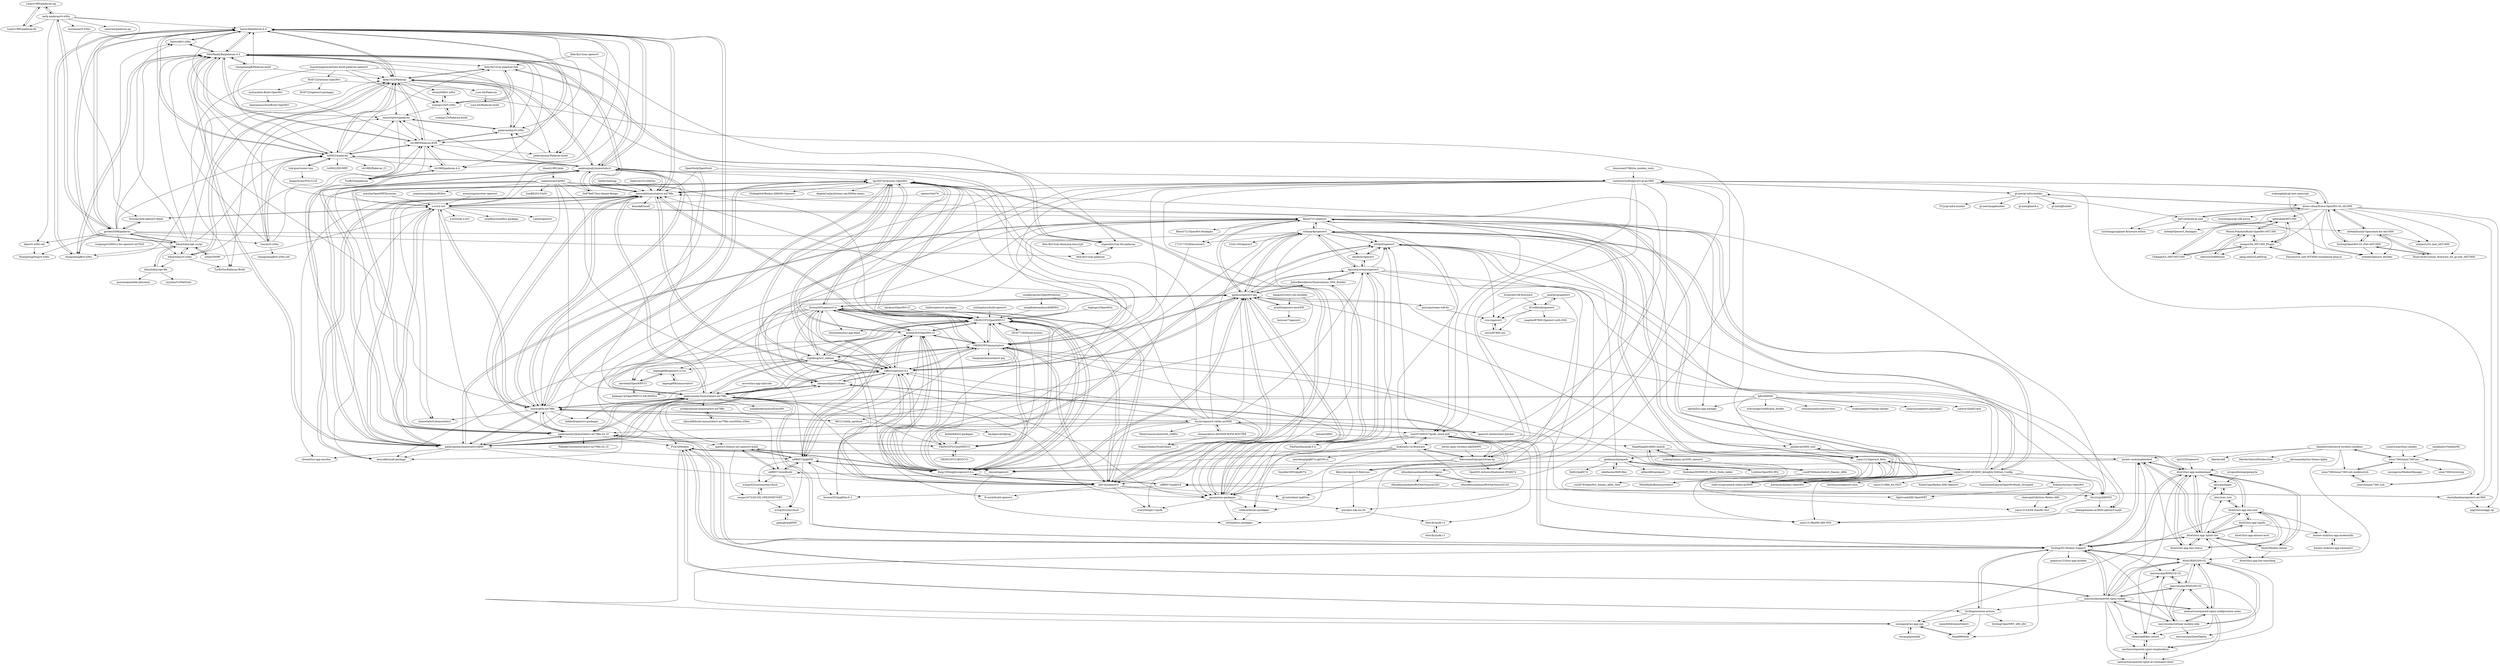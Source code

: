 digraph G {
"Linaro1985/padavan-ng" -> "Linaro1985/padavan-fw"
"Linaro1985/padavan-ng" -> "andy-padavan/rt-n56u"
"robimarko/openwrt" -> "Boos4721/openwrt"
"robimarko/openwrt" -> "bitthief/openwrt"
"robimarko/openwrt" -> "yaya131/AX6-AX3600_Almighty-Edition_Config"
"robimarko/openwrt" -> "qosmio/openwrt-ipq"
"robimarko/openwrt" -> "Leo357449107/qsdk_cmiot-ax6"
"robimarko/openwrt" -> "AgustinLorenzo/openwrt"
"robimarko/openwrt" -> "Ansuel/openwrt"
"robimarko/openwrt" -> "1715173329/imoutowrt" ["e"=1]
"robimarko/openwrt" -> "yaya131/Openwrt_Beta"
"robimarko/openwrt" -> "qosmio/nss-packages"
"robimarko/openwrt" -> "kvalo/ath11k-firmware"
"robimarko/openwrt" -> "chenmozhijin/turboacc" ["e"=1]
"robimarko/openwrt" -> "Telecominfraproject/wlan-ap"
"robimarko/openwrt" -> "dimfishr/openwrt"
"robimarko/openwrt" -> "LGA1150/openwrt"
"uunicorn/python-validity" -> "xmm7360/xmm7360-pci" ["e"=1]
"felix-fly/v2ray-openwrt" -> "felix-fly/v2ray-padavan-doh" ["e"=1]
"felix-fly/v2ray-openwrt" -> "ntgeralt/v2ray-for-padavan" ["e"=1]
"hanwckf/rt-n56u" -> "hanwckf/padavan-4.4" ["e"=1]
"hanwckf/rt-n56u" -> "MeIsReallyBa/padavan-4.4" ["e"=1]
"Nossiac/mtk-openwrt-feeds" -> "gorden5566/padavan" ["e"=1]
"Nossiac/mtk-openwrt-feeds" -> "x-wrt/x-wrt" ["e"=1]
"felix-fly/v2ray-dnsmasq-dnscrypt" -> "felix-fly/v2ray-padavan" ["e"=1]
"danielewood/sierra-wireless-modems" -> "bkerler/SierraWirelessGen"
"danielewood/sierra-wireless-modems" -> "xmm7360/xmm7360-usb-modeswitch"
"danielewood/sierra-wireless-modems" -> "koshev-msk/modemfeed"
"danielewood/sierra-wireless-modems" -> "4IceG/RM520N-GL"
"danielewood/sierra-wireless-modems" -> "xmm7360/xmm7360-pci"
"danielewood/sierra-wireless-modems" -> "bkerler/edl" ["e"=1]
"ntgeralt/v2ray-for-padavan" -> "felix-fly/v2ray-padavan"
"ntgeralt/v2ray-for-padavan" -> "felix-fly/v2ray-padavan-doh"
"kvalo/ath11k-firmware" -> "Leo357449107/qsdk_cmiot-ax6"
"kvalo/ath11k-firmware" -> "robimarko/nss-packages"
"kvalo/ath11k-firmware" -> "quic/qca-sdk-nss-fw"
"kvalo/ath11k-firmware" -> "Telecominfraproject/wlan-ap"
"kvalo/ath11k-firmware" -> "qosmio/nss-packages"
"kvalo/ath11k-firmware" -> "Ansuel/openwrt"
"kvalo/ath11k-firmware" -> "marxfang/ipq807x-spf100-cs"
"quarkysg/openwrt" -> "ricsc/openwrt"
"quarkysg/openwrt" -> "ACwifidude/openwrt"
"quarkysg/openwrt" -> "OpenWrt-Actions/Qualcomm-IPQ8074"
"felix-fly/v2ray-padavan" -> "ntgeralt/v2ray-for-padavan"
"Ansuel/openwrt" -> "bitthief/openwrt"
"Ansuel/openwrt" -> "bitthief/nss-packages"
"Linaro1985/padavan-fw" -> "Linaro1985/padavan-ng"
"chongshengB/Padavan-build" -> "MeIsReallyBa/padavan-4.4" ["e"=1]
"chongshengB/Padavan-build" -> "hanwckf/padavan-4.4" ["e"=1]
"chongshengB/Padavan-build" -> "keke1023/Padavan" ["e"=1]
"chongshengB/Padavan-build" -> "tsl0922/padavan" ["e"=1]
"chongshengB/Padavan-build" -> "vb1980/Padavan-KVR" ["e"=1]
"mj22226/openwrt" -> "4IceG/luci-app-modemband" ["e"=1]
"openwrt/mt76" -> "x-wrt/x-wrt" ["e"=1]
"openwrt/mt76" -> "Telecominfraproject/wlan-ap" ["e"=1]
"acecilia/OpenWRTInvasion" -> "x-wrt/x-wrt" ["e"=1]
"paldier/ax3600_tool" -> "shell-script/unlock-redmi-ax3000"
"paldier/ax3600_tool" -> "geekman/xqrepack"
"paldier/ax3600_tool" -> "yaya131/Openwrt_Beta"
"xmm7360/xmm7360-usb-modeswitch" -> "juhovh/xmm7360_usb"
"xmm7360/xmm7360-usb-modeswitch" -> "xmm7360/xmm7360-pci"
"xmm7360/xmm7360-pci" -> "xmm7360/xmm7360-usb-modeswitch"
"xmm7360/xmm7360-pci" -> "juhovh/xmm7360_usb"
"xmm7360/xmm7360-pci" -> "enzingerm/ModemManager"
"xmm7360/xmm7360-pci" -> "xmm7360/reversing"
"xmm7360/xmm7360-pci" -> "danielewood/sierra-wireless-modems"
"felix-fly/v2ray-padavan-doh" -> "xumng123/rt-n56u"
"felix-fly/v2ray-padavan-doh" -> "keke1023/Padavan"
"felix-fly/v2ray-padavan-doh" -> "ntgeralt/v2ray-for-padavan"
"huazhuangnan/actions-build-padavan-openwrt" -> "keke1023/Padavan" ["e"=1]
"huazhuangnan/actions-build-padavan-openwrt" -> "TurBoTse/Padavan-Build" ["e"=1]
"huazhuangnan/actions-build-padavan-openwrt" -> "xumng123/rt-n56u" ["e"=1]
"huazhuangnan/actions-build-padavan-openwrt" -> "ntgeralt/v2ray-for-padavan" ["e"=1]
"huazhuangnan/actions-build-padavan-openwrt" -> "MrH723/Actions-OpenWrt" ["e"=1]
"hiboyhiboy/rt-n56u" -> "hiboyhiboy/opt-script"
"hiboyhiboy/rt-n56u" -> "keke1023/Padavan"
"hiboyhiboy/rt-n56u" -> "vb1980/Padavan-KVR"
"hiboyhiboy/rt-n56u" -> "hiboyhiboy/opt-file"
"hiboyhiboy/rt-n56u" -> "TurBoTse/Padavan-Build"
"chongshengB/rt-n56u" -> "MeIsReallyBa/padavan-4.4" ["e"=1]
"chongshengB/rt-n56u" -> "hanwckf/padavan-4.4" ["e"=1]
"chongshengB/rt-n56u" -> "keke1023/Padavan" ["e"=1]
"mwarning/zerotier-openwrt" -> "x-wrt/x-wrt" ["e"=1]
"hiboyhiboy/opt-file" -> "hiboyhiboy/opt-script"
"Yonsm/rt-n56u" -> "chongshengB/rt-n56u-old" ["e"=1]
"Yonsm/rt-n56u" -> "immortalwrt/padavan"
"Yonsm/rt-n56u" -> "tsl0922/padavan"
"Yonsm/rt-n56u" -> "MeIsReallyBa/padavan-4.4"
"Yonsm/rt-n56u" -> "vb1980/Padavan-KVR"
"Yonsm/rt-n56u" -> "keke1023/Padavan"
"immortalwrt/padavan" -> "padavanonly/rt-n56u"
"immortalwrt/padavan" -> "TurBoTse/padavan"
"ACwifidude/openwrt" -> "ricsc/openwrt"
"ACwifidude/openwrt" -> "quarkysg/openwrt"
"ACwifidude/openwrt" -> "asvio/R7800-nss"
"ACwifidude/openwrt" -> "mapdio/R7800-Openwrt-with-NSS"
"molun/Auto-Build-OpenWrt" -> "danxiaonuo/AutoBuild-OpenWrt"
"Telecominfraproject/wlan-ap" -> "kvalo/ath11k-firmware"
"Telecominfraproject/wlan-ap" -> "qosmio/nss-packages"
"Telecominfraproject/wlan-ap" -> "Leo357449107/qsdk_cmiot-ax6"
"Telecominfraproject/wlan-ap" -> "8devices/openwrt-8devices"
"Telecominfraproject/wlan-ap" -> "OpenWrt-Actions/Qualcomm-IPQ8074"
"Telecominfraproject/wlan-ap" -> "Ansuel/openwrt"
"marxfang/ipq807x-spf100-cs" -> "Smolder3955/ipq8074"
"1715173329/imoutowrt" -> "Ansuel/openwrt" ["e"=1]
"geekman/xqrepack" -> "odedlaz/ax3600-files"
"geekman/xqrepack" -> "alllexx88/xqrepack"
"geekman/xqrepack" -> "ShotokanZH/MiWiFi_Mesh_Node_Adder"
"geekman/xqrepack" -> "bitthief/openwrt"
"geekman/xqrepack" -> "Lvellios/OpenWrt-IPQ"
"geekman/xqrepack" -> "Ansuel/openwrt"
"geekman/xqrepack" -> "lh462/ipq8074"
"4IceG/luci-app-sms-tool" -> "4IceG/luci-app-3ginfo"
"4IceG/luci-app-sms-tool" -> "4IceG/luci-app-3ginfo-lite"
"4IceG/luci-app-sms-tool" -> "obsy/sms_tool"
"4IceG/luci-app-sms-tool" -> "4IceG/luci-app-sms-tool-js"
"4IceG/luci-app-sms-tool" -> "4IceG/Modem-extras"
"4IceG/luci-app-sms-tool" -> "4IceG/luci-app-modemband"
"4IceG/luci-app-sms-tool" -> "koshev-msk/luci-app-modeminfo"
"4IceG/luci-app-sms-tool" -> "ouyangzq/luci-app-cpe"
"4IceG/luci-app-3ginfo" -> "4IceG/luci-app-sms-tool"
"4IceG/luci-app-3ginfo" -> "4IceG/luci-app-atinout-mod"
"4IceG/luci-app-3ginfo" -> "4IceG/luci-app-3ginfo-lite"
"4IceG/luci-app-3ginfo" -> "koshev-msk/luci-app-modeminfo"
"koshev-msk/luci-app-smstools3" -> "koshev-msk/luci-app-modeminfo"
"juhovh/xmm7360_usb" -> "xmm7360/xmm7360-usb-modeswitch"
"juhovh/xmm7360_usb" -> "xmm7360/xmm7360-pci"
"koshev-msk/luci-app-modeminfo" -> "koshev-msk/luci-app-smstools3"
"Joecaicai/Actions-OpenWrt" -> "yaya131/AX6-AX3600_Almighty-Edition_Config"
"quic/upstream-wifi-fw" -> "ricsc/openwrt"
"MrH723/Actions-OpenWrt" -> "Joecaicai/Actions-OpenWrt"
"MrH723/Actions-OpenWrt" -> "molun/Auto-Build-OpenWrt"
"MrH723/Actions-OpenWrt" -> "MrH723/openwrt-packages"
"yaya131/Openwrt_Beta" -> "yaya131/AX6-AX3600_Almighty-Edition_Config"
"yaya131/Openwrt_Beta" -> "Boos4721/openwrt"
"yaya131/Openwrt_Beta" -> "yaya131/LEDE-XiaoMi-Test"
"yaya131/Openwrt_Beta" -> "Joecaicai/Actions-OpenWrt"
"yaya131/Openwrt_Beta" -> "shell-script/unlock-redmi-ax3000"
"yaya131/Openwrt_Beta" -> "yaya131/RedMi-AX6-NSS"
"yaya131/Openwrt_Beta" -> "robimarko/openwrt"
"dangowrt/owrt-ubi-installer" -> "981213/mtk_uartboot" ["e"=1]
"dangowrt/owrt-ubi-installer" -> "arix00/openwrt-mx4300" ["e"=1]
"bleach1991/lede" -> "miaoermua/CatWrt" ["e"=1]
"hanwckf/padavan-4.4" -> "MeIsReallyBa/padavan-4.4"
"hanwckf/padavan-4.4" -> "tsl0922/padavan"
"hanwckf/padavan-4.4" -> "vb1980/Padavan-KVR"
"hanwckf/padavan-4.4" -> "keke1023/Padavan"
"hanwckf/padavan-4.4" -> "padavanonly/immortalwrt"
"hanwckf/padavan-4.4" -> "padavanonly/rt-n56u"
"hanwckf/padavan-4.4" -> "padavanonly/Padavan-build"
"hanwckf/padavan-4.4" -> "hanwckf/rt-n56u" ["e"=1]
"hanwckf/padavan-4.4" -> "immortalwrt/padavan"
"hanwckf/padavan-4.4" -> "hanwckf/immortalwrt-mt798x"
"hanwckf/padavan-4.4" -> "chongshengB/rt-n56u" ["e"=1]
"hanwckf/padavan-4.4" -> "vb1980/padavan-4.4"
"hanwckf/padavan-4.4" -> "hanwckf/bl-mt798x"
"hanwckf/padavan-4.4" -> "gorden5566/padavan"
"hanwckf/padavan-4.4" -> "hiboyhiboy/opt-script"
"keke1023/Padavan" -> "vb1980/Padavan-KVR"
"keke1023/Padavan" -> "MeIsReallyBa/padavan-4.4"
"keke1023/Padavan" -> "hanwckf/padavan-4.4"
"keke1023/Padavan" -> "padavanonly/rt-n56u"
"keke1023/Padavan" -> "tsl0922/padavan"
"keke1023/Padavan" -> "xumng123/rt-n56u"
"keke1023/Padavan" -> "immortalwrt/padavan"
"keke1023/Padavan" -> "etion2008/rt-n56u"
"keke1023/Padavan" -> "padavanonly/immortalwrt"
"keke1023/Padavan" -> "felix-fly/v2ray-padavan-doh"
"keke1023/Padavan" -> "padavanonly/Padavan-build"
"keke1023/Padavan" -> "TurBoTse/Padavan-Build"
"keke1023/Padavan" -> "hiboyhiboy/rt-n56u"
"keke1023/Padavan" -> "yuos-bit/Padavan"
"281677160/build-actions" -> "VIKINGYFY/OpenWRT-CI" ["e"=1]
"281677160/build-actions" -> "VIKINGYFY/CloseWRT-CI" ["e"=1]
"yaya131/AX6-AX3600_Almighty-Edition_Config" -> "yaya131/Openwrt_Beta"
"yaya131/AX6-AX3600_Almighty-Edition_Config" -> "Boos4721/openwrt"
"yaya131/AX6-AX3600_Almighty-Edition_Config" -> "robimarko/openwrt"
"yaya131/AX6-AX3600_Almighty-Edition_Config" -> "Joecaicai/Actions-OpenWrt"
"yaya131/AX6-AX3600_Almighty-Edition_Config" -> "yaya131/LEDE-XiaoMi-Test"
"yaya131/AX6-AX3600_Almighty-Edition_Config" -> "qosmio/openwrt-ipq"
"yaya131/AX6-AX3600_Almighty-Edition_Config" -> "shell-script/unlock-redmi-ax3000"
"yaya131/AX6-AX3600_Almighty-Edition_Config" -> "YumesomeZakura/OpenWrtBuild_Occupied"
"yaya131/AX6-AX3600_Almighty-Edition_Config" -> "fichenx/Actions-OpenWrt" ["e"=1]
"yaya131/AX6-AX3600_Almighty-Edition_Config" -> "TerryLip/AX6NSS"
"yaya131/AX6-AX3600_Almighty-Edition_Config" -> "yaya131/RedMi-AX6-NSS"
"yaya131/AX6-AX3600_Almighty-Edition_Config" -> "QiuSimons/openwrt-mos" ["e"=1]
"yaya131/AX6-AX3600_Almighty-Edition_Config" -> "bitthief/openwrt"
"yaya131/AX6-AX3600_Almighty-Edition_Config" -> "yaya131/X86_64-TEST"
"yaya131/AX6-AX3600_Almighty-Edition_Config" -> "XiaoliChan/Redmi-AX6-Openwrt"
"xiangfeidexiaohuo/AE86Wrt" -> "VIKINGYFY/OpenWRT-CI"
"Boos4721/openwrt" -> "robimarko/openwrt"
"Boos4721/openwrt" -> "yaya131/AX6-AX3600_Almighty-Edition_Config"
"Boos4721/openwrt" -> "yaya131/Openwrt_Beta"
"Boos4721/openwrt" -> "qosmio/openwrt-ipq"
"Boos4721/openwrt" -> "Boos4721/OpenWrt-Packages"
"Boos4721/openwrt" -> "bitthief/openwrt"
"Boos4721/openwrt" -> "Leo357449107/qsdk_cmiot-ax6"
"Boos4721/openwrt" -> "Joecaicai/Actions-OpenWrt"
"Boos4721/openwrt" -> "shell-script/unlock-redmi-ax3000"
"Boos4721/openwrt" -> "padavanonly/immortalwrtARM"
"Boos4721/openwrt" -> "VIKINGYFY/immortalwrt"
"Boos4721/openwrt" -> "1715173329/imoutowrt" ["e"=1]
"Boos4721/openwrt" -> "chenmozhijin/turboacc" ["e"=1]
"Boos4721/openwrt" -> "TerryLip/AX6NSS"
"Boos4721/openwrt" -> "LiBwrt/openwrt-6.x"
"4IceG/luci-app-3ginfo-lite" -> "4IceG/luci-app-modemband"
"4IceG/luci-app-3ginfo-lite" -> "4IceG/Modem-extras"
"4IceG/luci-app-3ginfo-lite" -> "4IceG/luci-app-sms-tool"
"4IceG/luci-app-3ginfo-lite" -> "4IceG/luci-app-3ginfo"
"4IceG/luci-app-3ginfo-lite" -> "4IceG/luci-app-sms-tool-js"
"4IceG/luci-app-3ginfo-lite" -> "koshev-msk/modemfeed"
"4IceG/luci-app-3ginfo-lite" -> "4IceG/luci-app-lite-watchdog"
"4IceG/luci-app-3ginfo-lite" -> "Siriling/5G-Modem-Support"
"4IceG/luci-app-3ginfo-lite" -> "obsy/packages"
"4IceG/luci-app-3ginfo-lite" -> "obsy/sms_tool"
"xumng123/rt-n56u" -> "xumng123/Padavan-build"
"xumng123/rt-n56u" -> "etion2008/rt-n56u"
"xumng123/rt-n56u" -> "immortalwrt/padavan"
"xumng123/rt-n56u" -> "felix-fly/v2ray-padavan-doh"
"yuos-bit/Padavan" -> "yuos-bit/Padavan-build"
"etion2008/rt-n56u" -> "xumng123/rt-n56u"
"Leo357449107/qsdk_cmiot-ax6" -> "8devices/openwrt-8devices"
"Leo357449107/qsdk_cmiot-ax6" -> "kvalo/ath11k-firmware"
"Leo357449107/qsdk_cmiot-ax6" -> "felix-fly/qsdk-12"
"Leo357449107/qsdk_cmiot-ax6" -> "bitthief/openwrt"
"Leo357449107/qsdk_cmiot-ax6" -> "qosmio/nss-packages"
"Leo357449107/qsdk_cmiot-ax6" -> "robimarko/nss-packages"
"Leo357449107/qsdk_cmiot-ax6" -> "FanFansfan/qsdk-5.4"
"vb1980/Padavan-KVR" -> "keke1023/Padavan"
"vb1980/Padavan-KVR" -> "padavanonly/rt-n56u"
"vb1980/Padavan-KVR" -> "MeIsReallyBa/padavan-4.4"
"vb1980/Padavan-KVR" -> "vb1980/padavan-4.4"
"vb1980/Padavan-KVR" -> "hanwckf/padavan-4.4"
"vb1980/Padavan-KVR" -> "tsl0922/padavan"
"vb1980/Padavan-KVR" -> "immortalwrt/padavan"
"vb1980/Padavan-KVR" -> "padavanonly/Padavan-build"
"vb1980/Padavan-KVR" -> "TurBoTse/padavan"
"padavanonly/rt-n56u" -> "immortalwrt/padavan"
"padavanonly/rt-n56u" -> "vb1980/Padavan-KVR"
"padavanonly/rt-n56u" -> "keke1023/Padavan"
"xddcore/SoftRouter" -> "Wason-Fok/AutoBuild-OpenWrt-MT1300"
"gl-inet/gl-infra-builder" -> "draco-china/Draco-OpenWrt-GL-AX1800"
"gl-inet/gl-infra-builder" -> "gl-inet/glbuilder"
"gl-inet/gl-infra-builder" -> "JiaY-shi/build-gl.inet"
"gl-inet/gl-infra-builder" -> "coolsnowwolf/openwrt-gl-ax1800"
"gl-inet/gl-infra-builder" -> "FUjr/gl-infra-builder"
"gl-inet/gl-infra-builder" -> "gl-inet/imagebuilder" ["e"=1]
"gl-inet/gl-infra-builder" -> "gl-inet/glinet4.x" ["e"=1]
"shell-script/unlock-redmi-ax3000" -> "paldier/ax3600_tool"
"shell-script/unlock-redmi-ax3000" -> "yaya131/Openwrt_Beta"
"shell-script/unlock-redmi-ax3000" -> "Boos4721/openwrt"
"shell-script/unlock-redmi-ax3000" -> "yaya131/AX6-AX3600_Almighty-Edition_Config"
"odedlaz/ax3600-files" -> "geekman/xqrepack"
"robimarko/nss-packages" -> "bitthief/nss-packages"
"felix-fly/qsdk-11" -> "felix-fly/qsdk-12"
"igithublab/MT1300" -> "xmapst/GL-MT1300_Plugin"
"igithublab/MT1300" -> "Chikage/GL.iNET-MT1300"
"igithublab/MT1300" -> "Wason-Fok/AutoBuild-OpenWrt-MT1300"
"ofmodemsandmen/RooterSource" -> "ofmodemsandmen/ROOterSource2102"
"ofmodemsandmen/RooterSource" -> "ofmodemsandmen/ROOterSource2203"
"ricsc/openwrt" -> "asvio/R7800-nss"
"xumng123/Padavan-build" -> "xumng123/rt-n56u"
"Chikage/GL.iNET-MT1300" -> "igithublab/MT1300"
"Chikage/GL.iNET-MT1300" -> "Wason-Fok/AutoBuild-OpenWrt-MT1300"
"Chikage/GL.iNET-MT1300" -> "xmapst/GL-MT1300_Plugin"
"quic/qca-sdk-nss-fw" -> "felix-fly/qsdk-12"
"MeIsReallyBa/padavan-4.4" -> "hanwckf/padavan-4.4"
"MeIsReallyBa/padavan-4.4" -> "keke1023/Padavan"
"MeIsReallyBa/padavan-4.4" -> "vb1980/Padavan-KVR"
"MeIsReallyBa/padavan-4.4" -> "tsl0922/padavan"
"MeIsReallyBa/padavan-4.4" -> "padavanonly/immortalwrt"
"MeIsReallyBa/padavan-4.4" -> "padavanonly/rt-n56u"
"MeIsReallyBa/padavan-4.4" -> "hanwckf/immortalwrt-mt798x"
"MeIsReallyBa/padavan-4.4" -> "padavanonly/immortalwrtARM"
"MeIsReallyBa/padavan-4.4" -> "vb1980/padavan-4.4"
"MeIsReallyBa/padavan-4.4" -> "chongshengB/rt-n56u" ["e"=1]
"MeIsReallyBa/padavan-4.4" -> "chongshengB/Padavan-build" ["e"=1]
"MeIsReallyBa/padavan-4.4" -> "padavanonly/Padavan-build"
"MeIsReallyBa/padavan-4.4" -> "hanwckf/rt-n56u" ["e"=1]
"MeIsReallyBa/padavan-4.4" -> "xumng123/rt-n56u"
"MeIsReallyBa/padavan-4.4" -> "felix-fly/v2ray-padavan-doh"
"kenzok8/small-package" -> "hanwckf/immortalwrt-mt798x" ["e"=1]
"kjfx/AX6000" -> "juewuy/ShellCrash" ["e"=1]
"kjfx/AX6000" -> "echvoyager/shellclash_docker"
"kjfx/AX6000" -> "messense/aliyundrive-fuse" ["e"=1]
"kjfx/AX6000" -> "paldier/ax3600_tool"
"kjfx/AX6000" -> "wukongdaily/tvhelper-docker" ["e"=1]
"kjfx/AX6000" -> "xiaorouji/openwrt-passwall2" ["e"=1]
"kjfx/AX6000" -> "padavanonly/immortalwrtARM"
"kjfx/AX6000" -> "hanwckf/bl-mt798x"
"kjfx/AX6000" -> "ophub/luci-app-amlogic" ["e"=1]
"Lvellios/OpenWrt-IPQ" -> "geekman/xqrepack"
"mikeeq/xiaomi_ax3200_openwrt" -> "YangWang92/AX6S-unlock"
"mikeeq/xiaomi_ax3200_openwrt" -> "cca2878/Immortalwrt_Xiaomi_AX6s"
"lemoeo/AX6S" -> "YangWang92/AX6S-unlock"
"lemoeo/AX6S" -> "padavanonly/immortalwrtARM"
"bigbugcc/OpenWrts" -> "VIKINGYFY/OpenWRT-CI" ["e"=1]
"padavanonly/Padavan-build" -> "padavanonly/rt-n56u"
"hackyes/OpenWrt-CI" -> "VIKINGYFY/OpenWRT-CI" ["e"=1]
"OpenStick/OpenStick" -> "hanwckf/bl-mt798x" ["e"=1]
"OpenStick/OpenStick" -> "coolsnowwolf/openwrt-gl-ax1800" ["e"=1]
"OpenStick/OpenStick" -> "hanwckf/immortalwrt-mt798x" ["e"=1]
"andy-padavan/rt-n56u" -> "gorden5566/padavan"
"andy-padavan/rt-n56u" -> "moonman/rt-n56u"
"andy-padavan/rt-n56u" -> "Linaro1985/padavan-ng"
"andy-padavan/rt-n56u" -> "Linaro1985/padavan-fw"
"andy-padavan/rt-n56u" -> "zanezam/padavan-ng"
"andy-padavan/rt-n56u" -> "bkye/rt-n56u-old"
"andy-padavan/rt-n56u" -> "Nossiac/mtk-openwrt-feeds" ["e"=1]
"andy-padavan/rt-n56u" -> "hanwckf/padavan-4.4"
"openwrt-xiaomi/xmir-patcher" -> "hzyitc/openwrt-redmi-ax3000" ["e"=1]
"openwrt-xiaomi/xmir-patcher" -> "hanwckf/bl-mt798x" ["e"=1]
"openwrt-xiaomi/xmir-patcher" -> "hanwckf/immortalwrt-mt798x" ["e"=1]
"openwrt-xiaomi/xmir-patcher" -> "paldier/ax3600_tool" ["e"=1]
"xmapst/GL-MT1300_Plugin" -> "igithublab/MT1300"
"xmapst/GL-MT1300_Plugin" -> "Wason-Fok/AutoBuild-OpenWrt-MT1300"
"xmapst/GL-MT1300_Plugin" -> "Chikage/GL.iNET-MT1300"
"xmapst/GL-MT1300_Plugin" -> "xddcore/SoftRouter"
"xmapst/GL-MT1300_Plugin" -> "Daiyimo/GL.inet-MT3000-installation-plug-in"
"xmapst/GL-MT1300_Plugin" -> "peng-zhihui/LANDrop" ["e"=1]
"dimfishr/openwrt" -> "bitthief/openwrt"
"dimfishr/openwrt" -> "AgustinLorenzo/openwrt"
"tick-guo/router-rom" -> "leopardciaw/PSG1218"
"tick-guo/router-rom" -> "tsl0922/padavan"
"coolsnowwolf/openwrt-gl-ax1800" -> "draco-china/Draco-OpenWrt-GL-AX1800"
"coolsnowwolf/openwrt-gl-ax1800" -> "sdf8057/ipq6000"
"coolsnowwolf/openwrt-gl-ax1800" -> "Leo357449107/qsdk_cmiot-ax6"
"coolsnowwolf/openwrt-gl-ax1800" -> "zheshifandian/openwrt-ax1800"
"coolsnowwolf/openwrt-gl-ax1800" -> "gl-inet/gl-infra-builder"
"coolsnowwolf/openwrt-gl-ax1800" -> "sdf8057/ipq6018"
"coolsnowwolf/openwrt-gl-ax1800" -> "kvalo/ath11k-firmware"
"coolsnowwolf/openwrt-gl-ax1800" -> "LiBwrt/openwrt-6.x"
"coolsnowwolf/openwrt-gl-ax1800" -> "JiaY-shi/openwrt"
"coolsnowwolf/openwrt-gl-ax1800" -> "Telecominfraproject/wlan-ap"
"coolsnowwolf/openwrt-gl-ax1800" -> "gl-inet/uboot-ipq60xx"
"coolsnowwolf/openwrt-gl-ax1800" -> "sdf8057/cloudbuild"
"coolsnowwolf/openwrt-gl-ax1800" -> "VIKINGYFY/immortalwrt"
"coolsnowwolf/openwrt-gl-ax1800" -> "hanwckf/immortalwrt-mt798x"
"coolsnowwolf/openwrt-gl-ax1800" -> "padavanonly/immortalwrtARM"
"4IceG/luci-app-modemband" -> "4IceG/luci-app-3ginfo-lite"
"4IceG/luci-app-modemband" -> "Siriling/5G-Modem-Support"
"4IceG/luci-app-modemband" -> "4IceG/Modem-extras"
"4IceG/luci-app-modemband" -> "4IceG/luci-app-sms-tool-js"
"4IceG/luci-app-modemband" -> "koshev-msk/modemfeed"
"4IceG/luci-app-modemband" -> "FUjr/QModem"
"4IceG/luci-app-modemband" -> "4IceG/luci-app-sms-tool"
"4IceG/luci-app-modemband" -> "obsy/packages"
"padavanonly/immortalwrt" -> "MeIsReallyBa/padavan-4.4"
"padavanonly/immortalwrt" -> "padavanonly/immortalwrtARM"
"padavanonly/immortalwrt" -> "hanwckf/padavan-4.4"
"padavanonly/immortalwrt" -> "padavanonly/immortalwrt-mt798x-24.10"
"padavanonly/immortalwrt" -> "hanwckf/immortalwrt-mt798x"
"padavanonly/immortalwrt" -> "keke1023/Padavan"
"padavanonly/immortalwrt" -> "immortalwrt/padavan"
"padavanonly/immortalwrt" -> "tsl0922/padavan"
"padavanonly/immortalwrt" -> "vb1980/Padavan-KVR"
"padavanonly/immortalwrt" -> "VIKINGYFY/immortalwrt"
"padavanonly/immortalwrt" -> "padavanonly/immortalwrt-mt798x"
"padavanonly/immortalwrt" -> "hanwckf/bl-mt798x"
"padavanonly/immortalwrt" -> "padavanonly/rt-n56u"
"padavanonly/immortalwrt" -> "0x676e67/luci-theme-design" ["e"=1]
"padavanonly/immortalwrt" -> "lgs2007m/Actions-OpenWrt"
"padavanonly/immortalwrtARM" -> "hanwckf/immortalwrt-mt798x"
"padavanonly/immortalwrtARM" -> "padavanonly/immortalwrt-mt798x-24.10"
"padavanonly/immortalwrtARM" -> "hanwckf/bl-mt798x"
"padavanonly/immortalwrtARM" -> "padavanonly/immortalwrt-mt798x"
"padavanonly/immortalwrtARM" -> "padavanonly/immortalwrt"
"padavanonly/immortalwrtARM" -> "lgs2007m/Actions-OpenWrt"
"padavanonly/immortalwrtARM" -> "MeIsReallyBa/padavan-4.4"
"padavanonly/immortalwrtARM" -> "x-wrt/x-wrt"
"padavanonly/immortalwrtARM" -> "sdf8057/ipq6000"
"padavanonly/immortalwrtARM" -> "Boos4721/openwrt"
"padavanonly/immortalwrtARM" -> "chenmozhijin/turboacc" ["e"=1]
"padavanonly/immortalwrtARM" -> "kenzok8/small-package" ["e"=1]
"padavanonly/immortalwrtARM" -> "JiaY-shi/openwrt"
"padavanonly/immortalwrtARM" -> "sbwml/luci-app-mosdns" ["e"=1]
"Wason-Fok/AutoBuild-OpenWrt-MT1300" -> "xddcore/SoftRouter"
"Wason-Fok/AutoBuild-OpenWrt-MT1300" -> "igithublab/MT1300"
"Wason-Fok/AutoBuild-OpenWrt-MT1300" -> "xmapst/GL-MT1300_Plugin"
"YangWang92/AX6S-unlock" -> "mikeeq/xiaomi_ax3200_openwrt"
"YangWang92/AX6S-unlock" -> "cca2878/Immortalwrt_Xiaomi_AX6s"
"YangWang92/AX6S-unlock" -> "MeIsReallyBa/immortalwrt"
"cca2878/Immortalwrt_Xiaomi_AX6s" -> "MeIsReallyBa/immortalwrt"
"cca2878/Immortalwrt_Xiaomi_AX6s" -> "YangWang92/AX6S-unlock"
"cca2878/Immortalwrt_Xiaomi_AX6s" -> "cca2878/OpenWrt_Xiaomi_AX6s_New"
"lgs2007m/Actions-OpenWrt" -> "Chikage0o0/Redmi-AX6000-Openwrt"
"felix-fly/qsdk-12" -> "felix-fly/qsdk-11"
"ofmodemsandmen/ROOterSource2102" -> "ofmodemsandmen/RooterSource"
"bitthief/openwrt" -> "Ansuel/openwrt"
"bitthief/openwrt" -> "bitthief/nss-packages"
"bitthief/openwrt" -> "dimfishr/openwrt"
"bitthief/openwrt" -> "ricsc/openwrt"
"bitthief/openwrt" -> "zhkong/xiaomi-ax3600-openwrt-build"
"shawnpxtl/Actions-Redmi-AX6" -> "yaya131/LEDE-XiaoMi-Test"
"miaoermua/CatWrt" -> "hanwckf/immortalwrt-mt798x"
"miaoermua/CatWrt" -> "padavanonly/immortalwrt-mt798x"
"miaoermua/CatWrt" -> "hanwckf/bl-mt798x"
"miaoermua/CatWrt" -> "padavanonly/immortalwrtARM"
"miaoermua/CatWrt" -> "VIKINGYFY/OpenWRT-CI"
"miaoermua/CatWrt" -> "SunBK201/UA3F" ["e"=1]
"miaoermua/CatWrt" -> "padavanonly/immortalwrt-mt798x-24.10"
"miaoermua/CatWrt" -> "chenmozhijin/turboacc" ["e"=1]
"miaoermua/CatWrt" -> "miaoermua/AdguardFilter"
"miaoermua/CatWrt" -> "kiddin9/openwrt-packages" ["e"=1]
"miaoermua/CatWrt" -> "x-wrt/x-wrt"
"miaoermua/CatWrt" -> "0x676e67/luci-theme-design" ["e"=1]
"hanwckf/bl-mt798x" -> "hanwckf/immortalwrt-mt798x"
"hanwckf/bl-mt798x" -> "padavanonly/immortalwrtARM"
"hanwckf/bl-mt798x" -> "padavanonly/immortalwrt-mt798x"
"hanwckf/bl-mt798x" -> "lgs2007m/Actions-OpenWrt"
"hanwckf/bl-mt798x" -> "padavanonly/immortalwrt-mt798x-24.10"
"hanwckf/bl-mt798x" -> "981213/mtk_uartboot"
"hanwckf/bl-mt798x" -> "x-wrt/x-wrt"
"hanwckf/bl-mt798x" -> "kenzok8/small-package" ["e"=1]
"hanwckf/bl-mt798x" -> "padavanonly/immortalwrt"
"hanwckf/bl-mt798x" -> "immortalwrt/immortalwrt" ["e"=1]
"hanwckf/bl-mt798x" -> "MeIsReallyBa/padavan-4.4"
"hanwckf/bl-mt798x" -> "hanwckf/padavan-4.4"
"hanwckf/bl-mt798x" -> "kiddin9/openwrt-packages" ["e"=1]
"hanwckf/bl-mt798x" -> "hzyitc/openwrt-redmi-ax3000"
"hanwckf/bl-mt798x" -> "VIKINGYFY/OpenWRT-CI"
"hzyitc/openwrt-redmi-ax3000" -> "slienna/about-AX300M-WiFi6-ROUTER"
"hzyitc/openwrt-redmi-ax3000" -> "openwrt-xiaomi/xmir-patcher" ["e"=1]
"hzyitc/openwrt-redmi-ax3000" -> "NakanoSanku/StudyShare"
"hzyitc/openwrt-redmi-ax3000" -> "hanwckf/bl-mt798x"
"hzyitc/openwrt-redmi-ax3000" -> "WaterLemons2k/miwifi_cr880x"
"hzyitc/openwrt-redmi-ax3000" -> "qosmio/openwrt-ipq"
"hzyitc/openwrt-redmi-ax3000" -> "Leo357449107/qsdk_cmiot-ax6"
"hzyitc/openwrt-redmi-ax3000" -> "hanwckf/immortalwrt-mt798x"
"hzyitc/openwrt-redmi-ax3000" -> "LiBwrt/openwrt-6.x"
"hzyitc/openwrt-redmi-ax3000" -> "lgs2007m/Actions-OpenWrt"
"hzyitc/openwrt-redmi-ax3000" -> "AgustinLorenzo/openwrt"
"hzyitc/openwrt-redmi-ax3000" -> "King-Of-Knights/openwrt-6.x"
"hzyitc/openwrt-redmi-ax3000" -> "padavanonly/immortalwrtARM"
"hzyitc/openwrt-redmi-ax3000" -> "padavanonly/immortalwrt-mt798x-24.10"
"hzyitc/openwrt-redmi-ax3000" -> "robimarko/openwrt"
"haiibo/openwrt-packages" -> "VIKINGYFY/OpenWRT-CI" ["e"=1]
"smallprogram/OpenWrtAction" -> "VIKINGYFY/OpenWRT-CI" ["e"=1]
"smallprogram/OpenWrtAction" -> "xiangfeidexiaohuo/AE86Wrt" ["e"=1]
"koshev-msk/modemfeed" -> "4IceG/luci-app-modemband"
"koshev-msk/modemfeed" -> "Siriling/5G-Modem-Support"
"koshev-msk/modemfeed" -> "4IceG/luci-app-3ginfo-lite"
"koshev-msk/modemfeed" -> "FUjr/QModem"
"koshev-msk/modemfeed" -> "4IceG/luci-app-sms-tool-js"
"koshev-msk/modemfeed" -> "ofmodemsandmen/RooterSource"
"m0eak/Install-Openclash-for-Axt1800" -> "m0eak/Openwrt_Builder"
"m0eak/Install-Openclash-for-Axt1800" -> "Siriling/OpenWrt-GL.iNet-AXT1800"
"m0eak/Install-Openclash-for-Axt1800" -> "Road-tech/Custom_firmware_for_gl-inet_AXT1800"
"m0eak/Install-Openclash-for-Axt1800" -> "draco-china/Draco-OpenWrt-GL-AX1800"
"m0eak/Install-Openclash-for-Axt1800" -> "shejiewu/GL-inet_AXT1800"
"slienna/about-AX300M-WiFi6-ROUTER" -> "hzyitc/openwrt-redmi-ax3000"
"slienna/about-AX300M-WiFi6-ROUTER" -> "NakanoSanku/StudyShare"
"tsl0922/padavan" -> "hanwckf/padavan-4.4"
"tsl0922/padavan" -> "MeIsReallyBa/padavan-4.4"
"tsl0922/padavan" -> "keke1023/Padavan"
"tsl0922/padavan" -> "vb1980/Padavan-KVR"
"tsl0922/padavan" -> "vb1980/padavan-4.4"
"tsl0922/padavan" -> "tsl0922/DD-WRT"
"tsl0922/padavan" -> "tick-guo/router-rom"
"tsl0922/padavan" -> "padavanonly/immortalwrt"
"tsl0922/padavan" -> "felix-fly/v2ray-padavan-doh"
"tsl0922/padavan" -> "TurBoTse/padavan"
"tsl0922/padavan" -> "immortalwrt/padavan"
"tsl0922/padavan" -> "vb1980/Padavan_CI"
"tsl0922/padavan" -> "Yonsm/rt-n56u"
"4IceG/Modem-extras" -> "4IceG/luci-app-3ginfo-lite"
"4IceG/Modem-extras" -> "4IceG/luci-app-lite-watchdog"
"4IceG/Modem-extras" -> "4IceG/luci-app-modemband"
"hanwckf/immortalwrt-mt798x" -> "hanwckf/bl-mt798x"
"hanwckf/immortalwrt-mt798x" -> "padavanonly/immortalwrtARM"
"hanwckf/immortalwrt-mt798x" -> "padavanonly/immortalwrt-mt798x-24.10"
"hanwckf/immortalwrt-mt798x" -> "padavanonly/immortalwrt-mt798x"
"hanwckf/immortalwrt-mt798x" -> "lgs2007m/Actions-OpenWrt"
"hanwckf/immortalwrt-mt798x" -> "immortalwrt/immortalwrt" ["e"=1]
"hanwckf/immortalwrt-mt798x" -> "kenzok8/small-package" ["e"=1]
"hanwckf/immortalwrt-mt798x" -> "padavanonly/immortalwrt"
"hanwckf/immortalwrt-mt798x" -> "VIKINGYFY/OpenWRT-CI"
"hanwckf/immortalwrt-mt798x" -> "MeIsReallyBa/padavan-4.4"
"hanwckf/immortalwrt-mt798x" -> "x-wrt/x-wrt"
"hanwckf/immortalwrt-mt798x" -> "sbwml/luci-app-mosdns" ["e"=1]
"hanwckf/immortalwrt-mt798x" -> "LiBwrt/openwrt-6.x"
"hanwckf/immortalwrt-mt798x" -> "kenzok8/small" ["e"=1]
"hanwckf/immortalwrt-mt798x" -> "hanwckf/padavan-4.4"
"heiher/natmap" -> "hanwckf/immortalwrt-mt798x" ["e"=1]
"JiaY-shi/build-gl.inet" -> "luochongjun/glinet-firmware-action"
"JiaY-shi/build-gl.inet" -> "m0eak/Openwrt_Packages"
"JiaY-shi/build-gl.inet" -> "m0eak/Openwrt_Builder"
"JiaY-shi/build-gl.inet" -> "draco-china/Draco-OpenWrt-GL-AX1800"
"JiaY-shi/build-gl.inet" -> "m0eak/Install-Openclash-for-Axt1800"
"draco-china/Draco-OpenWrt-GL-AX1800" -> "Siriling/OpenWrt-GL.iNet-AXT1800"
"draco-china/Draco-OpenWrt-GL-AX1800" -> "m0eak/Install-Openclash-for-Axt1800"
"draco-china/Draco-OpenWrt-GL-AX1800" -> "JiaY-shi/build-gl.inet"
"draco-china/Draco-OpenWrt-GL-AX1800" -> "gl-inet/gl-infra-builder"
"draco-china/Draco-OpenWrt-GL-AX1800" -> "coolsnowwolf/openwrt-gl-ax1800"
"draco-china/Draco-OpenWrt-GL-AX1800" -> "Road-tech/Custom_firmware_for_gl-inet_AXT1800"
"draco-china/Draco-OpenWrt-GL-AX1800" -> "m0eak/Openwrt_Builder"
"draco-china/Draco-OpenWrt-GL-AX1800" -> "m0eak/Openwrt_Packages"
"draco-china/Draco-OpenWrt-GL-AX1800" -> "shejiewu/GL-inet_AXT1800"
"draco-china/Draco-OpenWrt-GL-AX1800" -> "luochongjun/glinet-firmware-action"
"draco-china/Draco-OpenWrt-GL-AX1800" -> "eggydutch/eggy-op"
"draco-china/Draco-OpenWrt-GL-AX1800" -> "xmapst/GL-MT1300_Plugin"
"draco-china/Draco-OpenWrt-GL-AX1800" -> "zheshifandian/openwrt-ax1800"
"draco-china/Draco-OpenWrt-GL-AX1800" -> "luochongjun/gl-sdk-action"
"draco-china/Draco-OpenWrt-GL-AX1800" -> "igithublab/MT1300"
"douniwan5788/zte_modem_tools" -> "coolsnowwolf/openwrt-gl-ax1800" ["e"=1]
"0x676e67/luci-theme-design" -> "padavanonly/immortalwrt" ["e"=1]
"4IceG/luci-app-sms-tool-js" -> "4IceG/luci-app-3ginfo-lite"
"4IceG/luci-app-sms-tool-js" -> "4IceG/luci-app-modemband"
"4IceG/luci-app-sms-tool-js" -> "4IceG/luci-app-sms-tool"
"derisamedia/luci-theme-alpha" -> "4IceG/luci-app-modemband" ["e"=1]
"AgustinLorenzo/openwrt" -> "qosmio/openwrt-ipq"
"AgustinLorenzo/openwrt" -> "JuliusBairaktaris/Qualcommax_NSS_Builder"
"AgustinLorenzo/openwrt" -> "qosmio/nss-packages"
"AgustinLorenzo/openwrt" -> "bitthief/openwrt"
"AgustinLorenzo/openwrt" -> "dimfishr/openwrt"
"AgustinLorenzo/openwrt" -> "TerryLip/AX6NSS"
"AgustinLorenzo/openwrt" -> "zhkong/xiaomi-ax3600-openwrt-build"
"AgustinLorenzo/openwrt" -> "robimarko/openwrt"
"AgustinLorenzo/openwrt" -> "JiaY-shi/openwrt"
"AgustinLorenzo/openwrt" -> "robimarko/nss-packages"
"AgustinLorenzo/openwrt" -> "yaya131/RedMi-AX6-NSS"
"sdf8057/cloudbuild" -> "sdf8057/ipq6000"
"sdf8057/cloudbuild" -> "sdf8057/ipq6018"
"sdf8057/cloudbuild" -> "openwrt-fork/zn-m2-openwrt-build"
"sdf8057/cloudbuild" -> "w2xg2022/ax18usb"
"sdf8057/cloudbuild" -> "w2xg2022/actions4ax18usb"
"x-wrt/x-wrt" -> "padavanonly/immortalwrtARM"
"x-wrt/x-wrt" -> "hanwckf/immortalwrt-mt798x"
"x-wrt/x-wrt" -> "hanwckf/bl-mt798x"
"x-wrt/x-wrt" -> "padavanonly/immortalwrt"
"x-wrt/x-wrt" -> "kenzok8/small-package" ["e"=1]
"x-wrt/x-wrt" -> "Boos4721/openwrt"
"x-wrt/x-wrt" -> "MeIsReallyBa/padavan-4.4"
"x-wrt/x-wrt" -> "padavanonly/immortalwrt-mt798x-24.10"
"x-wrt/x-wrt" -> "ophub/luci-app-amlogic" ["e"=1]
"x-wrt/x-wrt" -> "Lienol/openwrt" ["e"=1]
"x-wrt/x-wrt" -> "hanwckf/padavan-4.4"
"x-wrt/x-wrt" -> "Nossiac/mtk-openwrt-feeds" ["e"=1]
"x-wrt/x-wrt" -> "x-wrt/com.x-wrt"
"x-wrt/x-wrt" -> "sirpdboy/sirpdboy-package" ["e"=1]
"x-wrt/x-wrt" -> "immortalwrt/immortalwrt" ["e"=1]
"TurBoTse/padavan" -> "vb1980/padavan-4.4"
"qosmio/openwrt-ipq" -> "AgustinLorenzo/openwrt"
"qosmio/openwrt-ipq" -> "qosmio/nss-packages"
"qosmio/openwrt-ipq" -> "VIKINGYFY/immortalwrt"
"qosmio/openwrt-ipq" -> "LiBwrt/openwrt-6.x"
"qosmio/openwrt-ipq" -> "JiaY-shi/openwrt"
"qosmio/openwrt-ipq" -> "JuliusBairaktaris/Qualcommax_NSS_Builder"
"qosmio/openwrt-ipq" -> "TerryLip/AX6NSS"
"qosmio/openwrt-ipq" -> "King-Of-Knights/openwrt-6.x"
"qosmio/openwrt-ipq" -> "everything411/qsdk"
"qosmio/openwrt-ipq" -> "bitthief/openwrt"
"qosmio/openwrt-ipq" -> "arix00/openwrt-mx4300"
"qosmio/openwrt-ipq" -> "quic/upstream-wifi-fw"
"qosmio/openwrt-ipq" -> "Boos4721/openwrt"
"qosmio/openwrt-ipq" -> "robimarko/openwrt"
"qosmio/openwrt-ipq" -> "breeze303/openwrt-ci"
"sdf8057/ipq6018" -> "sdf8057/cloudbuild"
"sdf8057/ipq6018" -> "zheshifandian/openwrt-ax1800"
"sdf8057/ipq6018" -> "breeze303/ipq60xx-6.1"
"ppayjjk/ipq6000" -> "w2xg2022/ax18usb"
"zheshifandian/openwrt-ax1800" -> "sdf8057/ipq6018"
"zheshifandian/openwrt-ax1800" -> "eggydutch/eggy-op"
"wenpo1975/ZN-M2-OPENWRT-WIFI" -> "w2xg2022/actions4ax18usb"
"wenpo1975/ZN-M2-OPENWRT-WIFI" -> "w2xg2022/ax18usb"
"obsy/packages" -> "obsy/sms_tool"
"qosmio/nss-packages" -> "qosmio/openwrt-ipq"
"qosmio/nss-packages" -> "JuliusBairaktaris/Qualcommax_NSS_Builder"
"qosmio/nss-packages" -> "quic/qca-sdk-nss-fw"
"qosmio/nss-packages" -> "robimarko/nss-packages"
"qosmio/nss-packages" -> "everything411/qsdk"
"qosmio/nss-packages" -> "AgustinLorenzo/openwrt"
"qosmio/nss-packages" -> "bitthief/nss-packages"
"qosmio/nss-packages" -> "bitthief/openwrt"
"Road-tech/Custom_firmware_for_gl-inet_AXT1800" -> "m0eak/Install-Openclash-for-Axt1800"
"Road-tech/Custom_firmware_for_gl-inet_AXT1800" -> "Siriling/OpenWrt-GL.iNet-AXT1800"
"Siriling/OpenWrt-GL.iNet-AXT1800" -> "m0eak/Install-Openclash-for-Axt1800"
"Siriling/OpenWrt-GL.iNet-AXT1800" -> "Road-tech/Custom_firmware_for_gl-inet_AXT1800"
"Siriling/OpenWrt-GL.iNet-AXT1800" -> "m0eak/Openwrt_Builder"
"Siriling/OpenWrt-GL.iNet-AXT1800" -> "draco-china/Draco-OpenWrt-GL-AX1800"
"fichenx/Actions-OpenWrt" -> "TerryLip/AX6NSS" ["e"=1]
"fichenx/Actions-OpenWrt" -> "fightroad/AX6-OpenWRT" ["e"=1]
"fichenx/Actions-OpenWrt" -> "shawnpxtl/Actions-Redmi-AX6" ["e"=1]
"vb1980/padavan-4.4" -> "TurBoTse/padavan"
"vb1980/padavan-4.4" -> "vb1980/Padavan-KVR"
"w2xg2022/actions4ax18usb" -> "wenpo1975/ZN-M2-OPENWRT-WIFI"
"xinlingduyu/build-openwrt" -> "VIKINGYFY/OpenWRT-CI" ["e"=1]
"Septrum101/zteOnu" -> "hanwckf/immortalwrt-mt798x" ["e"=1]
"wukongdaily/gl-inet-onescript" -> "Daiyimo/GL.inet-MT3000-installation-plug-in" ["e"=1]
"wukongdaily/gl-inet-onescript" -> "draco-china/Draco-OpenWrt-GL-AX1800" ["e"=1]
"VIKINGYFY/OpenWRT-CI" -> "breeze303/openwrt-ci"
"VIKINGYFY/OpenWRT-CI" -> "LiBwrt/openwrt-6.x"
"VIKINGYFY/OpenWRT-CI" -> "VIKINGYFY/immortalwrt"
"VIKINGYFY/OpenWRT-CI" -> "lgs2007m/Actions-OpenWrt"
"VIKINGYFY/OpenWRT-CI" -> "ZqinKing/wrt_release"
"VIKINGYFY/OpenWRT-CI" -> "King-Of-Knights/openwrt-6.x"
"VIKINGYFY/OpenWRT-CI" -> "VIKINGYFY/CloseWRT-CI"
"VIKINGYFY/OpenWRT-CI" -> "JiaY-shi/openwrt"
"VIKINGYFY/OpenWRT-CI" -> "breeze303/OpenWrt-CI"
"VIKINGYFY/OpenWRT-CI" -> "hanwckf/immortalwrt-mt798x"
"VIKINGYFY/OpenWRT-CI" -> "281677160/build-actions" ["e"=1]
"VIKINGYFY/OpenWRT-CI" -> "qosmio/openwrt-ipq"
"VIKINGYFY/OpenWRT-CI" -> "padavanonly/immortalwrt-mt798x"
"VIKINGYFY/OpenWRT-CI" -> "kenzok8/small-package" ["e"=1]
"VIKINGYFY/OpenWRT-CI" -> "QiuSimons/luci-app-daed" ["e"=1]
"8devices/openwrt-8devices" -> "Leo357449107/qsdk_cmiot-ax6"
"8devices/openwrt-8devices" -> "quic/qca-sdk-nss-fw"
"gorden5566/padavan" -> "andy-padavan/rt-n56u"
"gorden5566/padavan" -> "HuangYingNing/rt-n56u"
"gorden5566/padavan" -> "hanwckf/rt-n56u" ["e"=1]
"gorden5566/padavan" -> "bkye/rt-n56u-old"
"gorden5566/padavan" -> "Nossiac/mtk-openwrt-feeds" ["e"=1]
"gorden5566/padavan" -> "hanwckf/padavan-4.4"
"gorden5566/padavan" -> "hiboyhiboy/opt-script"
"gorden5566/padavan" -> "ntgeralt/v2ray-for-padavan"
"gorden5566/padavan" -> "felix-fly/v2ray-padavan"
"gorden5566/padavan" -> "tsl0922/padavan"
"gorden5566/padavan" -> "Yonsm/rt-n56u"
"gorden5566/padavan" -> "MeIsReallyBa/padavan-4.4"
"gorden5566/padavan" -> "chongshengB/rt-n56u" ["e"=1]
"gorden5566/padavan" -> "hiboyhiboy/rt-n56u"
"gorden5566/padavan" -> "wuqiong/rt2860v2-for-openwrt-mt7620" ["e"=1]
"Daiyimo/GL.inet-MT3000-installation-plug-in" -> "xmapst/GL-MT1300_Plugin"
"chenmozhijin/turboacc" -> "Siriling/5G-Modem-Support" ["e"=1]
"chenmozhijin/turboacc" -> "qosmio/nss-packages" ["e"=1]
"chenmozhijin/turboacc" -> "VIKINGYFY/immortalwrt" ["e"=1]
"chenmozhijin/turboacc" -> "LiBwrt/openwrt-6.x" ["e"=1]
"chenmozhijin/turboacc" -> "qosmio/openwrt-ipq" ["e"=1]
"chenmozhijin/turboacc" -> "padavanonly/immortalwrt-mt798x-24.10" ["e"=1]
"chenmozhijin/turboacc" -> "padavanonly/immortalwrt-mt798x" ["e"=1]
"iamromulan/quectel-rgmii-toolkit" -> "iamromulan/cellular-modem-wiki"
"iamromulan/quectel-rgmii-toolkit" -> "natecarlson/quectel-rgmii-configuration-notes"
"iamromulan/quectel-rgmii-toolkit" -> "iamromulan/RM520N-GL"
"iamromulan/quectel-rgmii-toolkit" -> "4IceG/RM520N-GL"
"iamromulan/quectel-rgmii-toolkit" -> "Siriling/5G-Modem-Support"
"iamromulan/quectel-rgmii-toolkit" -> "aesthernr/quectel-rgmii-simpleadmin"
"iamromulan/quectel-rgmii-toolkit" -> "FUjr/QModem"
"iamromulan/quectel-rgmii-toolkit" -> "iamromulan/RM551E-GL"
"iamromulan/quectel-rgmii-toolkit" -> "carp4/qadbkey-unlock"
"iamromulan/quectel-rgmii-toolkit" -> "natecarlson/quectel-rgmii-at-command-client"
"iamromulan/quectel-rgmii-toolkit" -> "4IceG/luci-app-modemband"
"iamromulan/quectel-rgmii-toolkit" -> "Siriling/istoreos-actions"
"iamromulan/quectel-rgmii-toolkit" -> "koshev-msk/modemfeed"
"Siriling/5G-Modem-Support" -> "FUjr/QModem"
"Siriling/5G-Modem-Support" -> "4IceG/luci-app-modemband"
"Siriling/5G-Modem-Support" -> "iamromulan/quectel-rgmii-toolkit"
"Siriling/5G-Modem-Support" -> "Siriling/istoreos-actions"
"Siriling/5G-Modem-Support" -> "koshev-msk/modemfeed"
"Siriling/5G-Modem-Support" -> "4IceG/luci-app-3ginfo-lite"
"Siriling/5G-Modem-Support" -> "padavanonly/immortalwrt-mt798x"
"Siriling/5G-Modem-Support" -> "ouyangzq/luci-app-cpe"
"Siriling/5G-Modem-Support" -> "chenmozhijin/turboacc" ["e"=1]
"Siriling/5G-Modem-Support" -> "6ang996/lede"
"Siriling/5G-Modem-Support" -> "qianlyun123/luci-app-modem"
"Siriling/5G-Modem-Support" -> "padavanonly/immortalwrt-mt798x-24.10"
"Siriling/5G-Modem-Support" -> "4IceG/RM520N-GL"
"Siriling/5G-Modem-Support" -> "iamromulan/cellular-modem-wiki"
"Siriling/5G-Modem-Support" -> "iamromulan/RM551E-GL"
"iamromulan/cellular-modem-wiki" -> "iamromulan/quectel-rgmii-toolkit"
"iamromulan/cellular-modem-wiki" -> "iamromulan/RM520N-GL"
"iamromulan/cellular-modem-wiki" -> "natecarlson/quectel-rgmii-configuration-notes"
"iamromulan/cellular-modem-wiki" -> "4IceG/RM520N-GL"
"iamromulan/cellular-modem-wiki" -> "iamromulan/RM551E-GL"
"iamromulan/cellular-modem-wiki" -> "iamromulan/QuecDeploy"
"iamromulan/cellular-modem-wiki" -> "carp4/qadbkey-unlock"
"iamromulan/RM520N-GL" -> "iamromulan/cellular-modem-wiki"
"iamromulan/RM520N-GL" -> "iamromulan/RM551E-GL"
"iamromulan/RM520N-GL" -> "iamromulan/quectel-rgmii-toolkit"
"iamromulan/RM520N-GL" -> "4IceG/RM520N-GL"
"iamromulan/RM520N-GL" -> "natecarlson/quectel-rgmii-configuration-notes"
"iamromulan/RM520N-GL" -> "iamromulan/QuecDeploy"
"ericpaulbishop/gargoyle" -> "obsy/packages" ["e"=1]
"JiaY-shi/openwrt" -> "King-Of-Knights/openwrt-6.x"
"JiaY-shi/openwrt" -> "breeze303/OpenWrt-CI"
"JiaY-shi/openwrt" -> "LiBwrt/openwrt-6.x"
"JiaY-shi/openwrt" -> "VIKINGYFY/immortalwrt"
"JiaY-shi/openwrt" -> "qosmio/openwrt-ipq"
"JiaY-shi/openwrt" -> "sdf8057/ipq6000"
"JiaY-shi/openwrt" -> "N-uncle/build-openwrt"
"JiaY-shi/openwrt" -> "breeze303/openwrt-ci"
"JiaY-shi/openwrt" -> "VIKINGYFY/OpenWRT-CI"
"JiaY-shi/openwrt" -> "qosmio/nss-packages"
"JiaY-shi/openwrt" -> "gl-inet/uboot-ipq60xx"
"JiaY-shi/openwrt" -> "everything411/qsdk"
"JiaY-shi/openwrt" -> "lgs2007m/Actions-OpenWrt"
"openwrt-fork/zn-m2-openwrt-build" -> "sdf8057/ipq6000"
"openwrt-fork/zn-m2-openwrt-build" -> "sdf8057/cloudbuild"
"openwrt-fork/zn-m2-openwrt-build" -> "wenpo1975/ZN-M2-OPENWRT-WIFI"
"openwrt-fork/zn-m2-openwrt-build" -> "King-Of-Knights/openwrt-6.x"
"yyhhkya/build-immortalwrt-mt798x" -> "zikura88/build-immortalwrt-mt798x-rax3000m-256m"
"sdf8057/ipq6000" -> "sdf8057/cloudbuild"
"sdf8057/ipq6000" -> "breeze303/ipq60xx-6.1"
"sdf8057/ipq6000" -> "w2xg2022/actions4ax18usb"
"sdf8057/ipq6000" -> "w2xg2022/ax18usb"
"VIKINGYFY/UBOOT-CI" -> "VIKINGYFY/CloseWRT-CI"
"natecarlson/quectel-rgmii-configuration-notes" -> "4IceG/RM520N-GL"
"natecarlson/quectel-rgmii-configuration-notes" -> "iamromulan/cellular-modem-wiki"
"natecarlson/quectel-rgmii-configuration-notes" -> "iamromulan/quectel-rgmii-toolkit"
"natecarlson/quectel-rgmii-configuration-notes" -> "aesthernr/quectel-rgmii-simpleadmin"
"natecarlson/quectel-rgmii-configuration-notes" -> "iamromulan/RM520N-GL"
"natecarlson/quectel-rgmii-configuration-notes" -> "natecarlson/quectel-rgmii-at-command-client"
"natecarlson/quectel-rgmii-configuration-notes" -> "carp4/qadbkey-unlock"
"4IceG/RM520N-GL" -> "natecarlson/quectel-rgmii-configuration-notes"
"4IceG/RM520N-GL" -> "iamromulan/RM520N-GL"
"4IceG/RM520N-GL" -> "iamromulan/quectel-rgmii-toolkit"
"4IceG/RM520N-GL" -> "carp4/qadbkey-unlock"
"4IceG/RM520N-GL" -> "iamromulan/cellular-modem-wiki"
"4IceG/RM520N-GL" -> "aesthernr/quectel-rgmii-simpleadmin"
"4IceG/RM520N-GL" -> "iamromulan/RM551E-GL"
"4IceG/RM520N-GL" -> "Siriling/5G-Modem-Support"
"4IceG/RM520N-GL" -> "4IceG/luci-app-3ginfo-lite"
"zhkong/xiaomi-ax3600-openwrt-build" -> "yaya131/RedMi-AX6-NSS"
"w2xg2022/ax18usb" -> "ppayjjk/ipq6000"
"ouyangzq/luci-app-cpe" -> "ouyangzq/sendat"
"ouyangzq/luci-app-cpe" -> "6ang996/lede"
"ouyangzq/sendat" -> "ouyangzq/luci-app-cpe"
"carp4/qadbkey-unlock" -> "aesthernr/quectel-rgmii-simpleadmin"
"asvio/R7800-nss" -> "ricsc/openwrt"
"Siriling/istoreos-actions" -> "Siriling/5G-Modem-Support"
"Siriling/istoreos-actions" -> "ouyangzq/luci-app-cpe"
"Siriling/istoreos-actions" -> "Siriling/OpenWRT_x86_x64"
"Siriling/istoreos-actions" -> "6ang996/lede"
"Siriling/istoreos-actions" -> "FUjr/QModem"
"Siriling/istoreos-actions" -> "xiaoxifu64/immortalwrt"
"aesthernr/quectel-rgmii-simpleadmin" -> "natecarlson/quectel-rgmii-at-command-client"
"aesthernr/quectel-rgmii-simpleadmin" -> "carp4/qadbkey-unlock"
"6ang996/lede" -> "ouyangzq/luci-app-cpe"
"natecarlson/quectel-rgmii-at-command-client" -> "aesthernr/quectel-rgmii-simpleadmin"
"nmikhailov/Validity90" -> "xmm7360/xmm7360-pci" ["e"=1]
"ZqinKing/wrt_release" -> "breeze303/openwrt-ci"
"ZqinKing/wrt_release" -> "LiBwrt/openwrt-6.x"
"ZqinKing/wrt_release" -> "lgs2007m/Actions-OpenWrt"
"ZqinKing/wrt_release" -> "VIKINGYFY/OpenWRT-CI"
"ZqinKing/wrt_release" -> "davidtall/OpenWRT-CI"
"ZqinKing/wrt_release" -> "VIKINGYFY/immortalwrt"
"ZqinKing/wrt_release" -> "King-Of-Knights/openwrt-6.x"
"ZqinKing/wrt_release" -> "breeze303/OpenWrt-CI"
"ZqinKing/wrt_release" -> "padavanonly/immortalwrt-mt798x"
"ZqinKing/wrt_release" -> "bailangvvk/OpenWRT-CI-AX1800Pro"
"ZqinKing/wrt_release" -> "laipeng668/openwrt-ci-roc"
"ZqinKing/wrt_release" -> "JiaY-shi/openwrt"
"LiBwrt/openwrt-6.x" -> "breeze303/openwrt-ci"
"LiBwrt/openwrt-6.x" -> "VIKINGYFY/immortalwrt"
"LiBwrt/openwrt-6.x" -> "King-Of-Knights/openwrt-6.x"
"LiBwrt/openwrt-6.x" -> "VIKINGYFY/OpenWRT-CI"
"LiBwrt/openwrt-6.x" -> "qosmio/openwrt-ipq"
"LiBwrt/openwrt-6.x" -> "ZqinKing/wrt_release"
"LiBwrt/openwrt-6.x" -> "JiaY-shi/openwrt"
"LiBwrt/openwrt-6.x" -> "breeze303/OpenWrt-CI"
"LiBwrt/openwrt-6.x" -> "lgs2007m/Actions-OpenWrt"
"LiBwrt/openwrt-6.x" -> "sdf8057/ipq6000"
"LiBwrt/openwrt-6.x" -> "qosmio/nss-packages"
"LiBwrt/openwrt-6.x" -> "openwrt-fork/zn-m2-openwrt-build"
"LiBwrt/openwrt-6.x" -> "padavanonly/immortalwrt-mt798x"
"LiBwrt/openwrt-6.x" -> "hanwckf/immortalwrt-mt798x"
"LiBwrt/openwrt-6.x" -> "chenmozhijin/turboacc" ["e"=1]
"padavanonly/immortalwrt-mt798x" -> "padavanonly/immortalwrt-mt798x-24.10"
"padavanonly/immortalwrt-mt798x" -> "hanwckf/immortalwrt-mt798x"
"padavanonly/immortalwrt-mt798x" -> "lgs2007m/Actions-OpenWrt"
"padavanonly/immortalwrt-mt798x" -> "padavanonly/immortalwrtARM"
"padavanonly/immortalwrt-mt798x" -> "hanwckf/bl-mt798x"
"padavanonly/immortalwrt-mt798x" -> "Siriling/5G-Modem-Support"
"padavanonly/immortalwrt-mt798x" -> "VIKINGYFY/CloseWRT-CI"
"padavanonly/immortalwrt-mt798x" -> "qosmio/nss-packages"
"padavanonly/immortalwrt-mt798x" -> "King-Of-Knights/openwrt-6.x"
"padavanonly/immortalwrt-mt798x" -> "yyhhkya/build-immortalwrt-mt798x"
"padavanonly/immortalwrt-mt798x" -> "LiBwrt/openwrt-6.x"
"padavanonly/immortalwrt-mt798x" -> "VIKINGYFY/immortalwrt"
"padavanonly/immortalwrt-mt798x" -> "ZqinKing/wrt_release"
"padavanonly/immortalwrt-mt798x" -> "xiangfeidexiaohuo/EasyWrt"
"padavanonly/immortalwrt-mt798x" -> "FUjr/QModem"
"VIKINGYFY/CloseWRT-CI" -> "VIKINGYFY/UBOOT-CI"
"VIKINGYFY/CloseWRT-CI" -> "VIKINGYFY/OpenWRT-CI"
"VIKINGYFY/CloseWRT-CI" -> "padavanonly/immortalwrt-mt798x-24.10"
"lgs2007m/Actions-OpenWrt" -> "ZqinKing/wrt_release"
"lgs2007m/Actions-OpenWrt" -> "VIKINGYFY/OpenWRT-CI"
"lgs2007m/Actions-OpenWrt" -> "padavanonly/immortalwrt-mt798x"
"lgs2007m/Actions-OpenWrt" -> "breeze303/openwrt-ci"
"lgs2007m/Actions-OpenWrt" -> "LiBwrt/openwrt-6.x"
"lgs2007m/Actions-OpenWrt" -> "hanwckf/immortalwrt-mt798x"
"lgs2007m/Actions-OpenWrt" -> "breeze303/OpenWrt-CI"
"lgs2007m/Actions-OpenWrt" -> "hanwckf/bl-mt798x"
"lgs2007m/Actions-OpenWrt" -> "King-Of-Knights/openwrt-6.x"
"lgs2007m/Actions-OpenWrt" -> "padavanonly/immortalwrt-mt798x-24.10"
"lgs2007m/Actions-OpenWrt" -> "VIKINGYFY/immortalwrt"
"lgs2007m/Actions-OpenWrt" -> "VIKINGYFY/CloseWRT-CI"
"lgs2007m/Actions-OpenWrt" -> "JiaY-shi/openwrt"
"lgs2007m/Actions-OpenWrt" -> "AngelaCooljx/Actions-rax3000m-emmc" ["e"=1]
"lgs2007m/Actions-OpenWrt" -> "padavanonly/immortalwrtARM"
"asvow/luci-app-tailscale" -> "padavanonly/immortalwrt-mt798x" ["e"=1]
"JuliusBairaktaris/Qualcommax_NSS_Builder" -> "AgustinLorenzo/openwrt"
"JuliusBairaktaris/Qualcommax_NSS_Builder" -> "qosmio/nss-packages"
"JuliusBairaktaris/Qualcommax_NSS_Builder" -> "qosmio/openwrt-ipq"
"zikura88/build-immortalwrt-mt798x-rax3000m-256m" -> "yyhhkya/build-immortalwrt-mt798x"
"sdf8057/ipq6000" -> "openwrt-fork/zn-m2-openwrt-build"
"sdf8057/ipq6000" -> "breeze303/OpenWrt-CI"
"sdf8057/ipq6000" -> "King-Of-Knights/openwrt-6.x"
"breeze303/OpenWrt-CI" -> "breeze303/ipq60xx-6.1"
"breeze303/OpenWrt-CI" -> "sdf8057/ipq6000"
"breeze303/OpenWrt-CI" -> "JiaY-shi/openwrt"
"breeze303/OpenWrt-CI" -> "King-Of-Knights/openwrt-6.x"
"breeze303/OpenWrt-CI" -> "breeze303/openwrt-ci"
"breeze303/OpenWrt-CI" -> "LiBwrt/openwrt-6.x"
"breeze303/OpenWrt-CI" -> "N-uncle/build-openwrt"
"breeze303/OpenWrt-CI" -> "VIKINGYFY/immortalwrt"
"breeze303/OpenWrt-CI" -> "lgs2007m/Actions-OpenWrt"
"breeze303/OpenWrt-CI" -> "VIKINGYFY/OpenWRT-CI"
"981213/mtk_uartboot" -> "hanwckf/bl-mt798x"
"981213/mtk_uartboot" -> "hackpascal/ufprog" ["e"=1]
"TerryLip/AX6NSS" -> "yaya131/RedMi-AX6-NSS"
"TerryLip/AX6NSS" -> "zhkong/xiaomi-ax3600-openwrt-build"
"breeze303/openwrt-ci" -> "LiBwrt/openwrt-6.x"
"breeze303/openwrt-ci" -> "VIKINGYFY/OpenWRT-CI"
"breeze303/openwrt-ci" -> "ZqinKing/wrt_release"
"breeze303/openwrt-ci" -> "King-Of-Knights/openwrt-6.x"
"breeze303/openwrt-ci" -> "VIKINGYFY/immortalwrt"
"breeze303/openwrt-ci" -> "breeze303/OpenWrt-CI"
"breeze303/openwrt-ci" -> "davidtall/OpenWRT-CI"
"breeze303/openwrt-ci" -> "lgs2007m/Actions-OpenWrt"
"breeze303/openwrt-ci" -> "JiaY-shi/openwrt"
"breeze303/openwrt-ci" -> "laipeng668/openwrt-ci-roc"
"breeze303/openwrt-ci" -> "qosmio/openwrt-ipq"
"breeze303/openwrt-ci" -> "sdf8057/ipq6000"
"breeze303/openwrt-ci" -> "VIKINGYFY/CloseWRT-CI"
"breeze303/openwrt-ci" -> "QiuSimons/luci-app-daed" ["e"=1]
"breeze303/openwrt-ci" -> "openwrt-fork/zn-m2-openwrt-build"
"davidtall/OpenWRT-CI" -> "laipeng668/openwrt-ci-roc"
"davidtall/OpenWRT-CI" -> "bailangvvk/OpenWRT-CI-AX1800Pro"
"VIKINGYFY/immortalwrt" -> "LiBwrt/openwrt-6.x"
"VIKINGYFY/immortalwrt" -> "King-Of-Knights/openwrt-6.x"
"VIKINGYFY/immortalwrt" -> "qosmio/openwrt-ipq"
"VIKINGYFY/immortalwrt" -> "VIKINGYFY/OpenWRT-CI"
"VIKINGYFY/immortalwrt" -> "breeze303/openwrt-ci"
"VIKINGYFY/immortalwrt" -> "JiaY-shi/openwrt"
"VIKINGYFY/immortalwrt" -> "sdf8057/ipq6000"
"VIKINGYFY/immortalwrt" -> "fightroad/AX6-OpenWRT"
"VIKINGYFY/immortalwrt" -> "ZqinKing/wrt_release"
"VIKINGYFY/immortalwrt" -> "Gaojianli/immortalwrt-ipq"
"VIKINGYFY/immortalwrt" -> "qosmio/nss-packages"
"VIKINGYFY/immortalwrt" -> "breeze303/OpenWrt-CI"
"VIKINGYFY/immortalwrt" -> "TerryLip/AX6NSS"
"hiboyhiboy/opt-script" -> "hiboyhiboy/opt-file"
"hiboyhiboy/opt-script" -> "hiboyhiboy/rt-n56u"
"hiboyhiboy/opt-script" -> "keke1023/Padavan"
"hiboyhiboy/opt-script" -> "hanwckf/padavan-4.4"
"hiboyhiboy/opt-script" -> "gorden5566/padavan"
"hiboyhiboy/opt-script" -> "MeIsReallyBa/padavan-4.4"
"hiboyhiboy/opt-script" -> "xzhih/ONMP" ["e"=1]
"hiboyhiboy/opt-script" -> "chongshengB/rt-n56u" ["e"=1]
"hiboyhiboy/opt-script" -> "tsl0922/padavan"
"hiboyhiboy/opt-script" -> "hanwckf/rt-n56u" ["e"=1]
"kiddin9/kwrt-packages" -> "VIKINGYFY/CloseWRT-CI" ["e"=1]
"FUjr/QModem" -> "Siriling/5G-Modem-Support"
"FUjr/QModem" -> "koshev-msk/modemfeed"
"FUjr/QModem" -> "iamromulan/quectel-rgmii-toolkit"
"FUjr/QModem" -> "4IceG/luci-app-modemband"
"FUjr/QModem" -> "Siriling/istoreos-actions"
"FUjr/QModem" -> "ouyangzq/luci-app-cpe"
"padavanonly/immortalwrt-mt798x-24.10" -> "padavanonly/immortalwrt-mt798x"
"padavanonly/immortalwrt-mt798x-24.10" -> "hanwckf/immortalwrt-mt798x"
"padavanonly/immortalwrt-mt798x-24.10" -> "padavanonly/immortalwrtARM"
"padavanonly/immortalwrt-mt798x-24.10" -> "VIKINGYFY/CloseWRT-CI"
"padavanonly/immortalwrt-mt798x-24.10" -> "NekokeCore/immortalwrt-mt798x-24.10"
"padavanonly/immortalwrt-mt798x-24.10" -> "padavanonly/immortalwrt"
"padavanonly/immortalwrt-mt798x-24.10" -> "lgs2007m/Actions-OpenWrt"
"padavanonly/immortalwrt-mt798x-24.10" -> "hanwckf/bl-mt798x"
"padavanonly/immortalwrt-mt798x-24.10" -> "Siriling/5G-Modem-Support"
"padavanonly/immortalwrt-mt798x-24.10" -> "FUjr/QModem"
"padavanonly/immortalwrt-mt798x-24.10" -> "chenmozhijin/turboacc" ["e"=1]
"arix00/openwrt-mx4300" -> "testuser7/openwrt"
"arix00/openwrt-mx4300" -> "qosmio/openwrt-ipq"
"laipeng668/openwrt-ci-roc" -> "laipeng668/immortalwrt"
"laipeng668/openwrt-ci-roc" -> "davidtall/OpenWRT-CI"
"King-Of-Knights/openwrt-6.x" -> "VIKINGYFY/immortalwrt"
"King-Of-Knights/openwrt-6.x" -> "LiBwrt/openwrt-6.x"
"King-Of-Knights/openwrt-6.x" -> "breeze303/openwrt-ci"
"King-Of-Knights/openwrt-6.x" -> "JiaY-shi/openwrt"
"King-Of-Knights/openwrt-6.x" -> "breeze303/OpenWrt-CI"
"King-Of-Knights/openwrt-6.x" -> "VIKINGYFY/OpenWRT-CI"
"King-Of-Knights/openwrt-6.x" -> "sdf8057/ipq6000"
"King-Of-Knights/openwrt-6.x" -> "qosmio/openwrt-ipq"
"King-Of-Knights/openwrt-6.x" -> "openwrt-fork/zn-m2-openwrt-build"
"hiboyhiboy/opt-file" -> "uyjulian/CriPakTools" ["e"=1]
"hiboyhiboy/opt-file" -> "guoxiaoqiao/lede-phicomm" ["e"=1]
"iamromulan/RM551E-GL" -> "iamromulan/RM520N-GL"
"iamromulan/RM551E-GL" -> "carp4/qadbkey-unlock"
"laipeng668/immortalwrt" -> "laipeng668/openwrt-ci-roc"
"xzhih/ONMP" -> "hiboyhiboy/opt-script" ["e"=1]
"xzhih/ONMP" -> "x-wrt/x-wrt" ["e"=1]
"kvalo/ath10k-firmware" -> "kvalo/ath11k-firmware" ["e"=1]
"kvalo/ath10k-firmware" -> "ACwifidude/openwrt" ["e"=1]
"obsy/sms_tool" -> "obsy/packages"
"obsy/sms_tool" -> "4IceG/luci-app-sms-tool"
"berlin-open-wireless-lab/DAWN" -> "Telecominfraproject/wlan-ap" ["e"=1]
"bkye/rt-n56u-old" -> "HuangYingNing/rt-n56u"
"Linaro1985/padavan-ng" ["l"="-65.425,15.176"]
"Linaro1985/padavan-fw" ["l"="-65.429,15.193"]
"andy-padavan/rt-n56u" ["l"="-65.395,15.191"]
"robimarko/openwrt" ["l"="-65.163,15.383"]
"Boos4721/openwrt" ["l"="-65.188,15.35"]
"bitthief/openwrt" ["l"="-65.181,15.377"]
"yaya131/AX6-AX3600_Almighty-Edition_Config" ["l"="-65.139,15.346"]
"qosmio/openwrt-ipq" ["l"="-65.208,15.389"]
"Leo357449107/qsdk_cmiot-ax6" ["l"="-65.181,15.42"]
"AgustinLorenzo/openwrt" ["l"="-65.183,15.389"]
"Ansuel/openwrt" ["l"="-65.197,15.396"]
"1715173329/imoutowrt" ["l"="-64.139,15.397", "c"=189]
"yaya131/Openwrt_Beta" ["l"="-65.154,15.332"]
"qosmio/nss-packages" ["l"="-65.2,15.411"]
"kvalo/ath11k-firmware" ["l"="-65.191,15.441"]
"chenmozhijin/turboacc" ["l"="-64.558,15.361", "c"=189]
"Telecominfraproject/wlan-ap" ["l"="-65.174,15.436"]
"dimfishr/openwrt" ["l"="-65.167,15.365"]
"LGA1150/openwrt" ["l"="-65.099,15.387"]
"uunicorn/python-validity" ["l"="-14.171,-1.135", "c"=152]
"xmm7360/xmm7360-pci" ["l"="-65.275,15.708"]
"felix-fly/v2ray-openwrt" ["l"="-64.288,15.296", "c"=189]
"felix-fly/v2ray-padavan-doh" ["l"="-65.303,15.228"]
"ntgeralt/v2ray-for-padavan" ["l"="-65.317,15.184"]
"hanwckf/rt-n56u" ["l"="-64.286,15.501", "c"=189]
"hanwckf/padavan-4.4" ["l"="-65.316,15.276"]
"MeIsReallyBa/padavan-4.4" ["l"="-65.302,15.287"]
"Nossiac/mtk-openwrt-feeds" ["l"="-65.49,14.545", "c"=1333]
"gorden5566/padavan" ["l"="-65.353,15.213"]
"x-wrt/x-wrt" ["l"="-65.269,15.313"]
"felix-fly/v2ray-dnsmasq-dnscrypt" ["l"="-64.234,15.218", "c"=189]
"felix-fly/v2ray-padavan" ["l"="-65.336,15.169"]
"danielewood/sierra-wireless-modems" ["l"="-65.258,15.66"]
"bkerler/SierraWirelessGen" ["l"="-65.228,15.684"]
"xmm7360/xmm7360-usb-modeswitch" ["l"="-65.249,15.708"]
"koshev-msk/modemfeed" ["l"="-65.236,15.567"]
"4IceG/RM520N-GL" ["l"="-65.261,15.575"]
"bkerler/edl" ["l"="-56.592,11.932", "c"=883]
"robimarko/nss-packages" ["l"="-65.164,15.42"]
"quic/qca-sdk-nss-fw" ["l"="-65.17,15.455"]
"marxfang/ipq807x-spf100-cs" ["l"="-65.151,15.484"]
"quarkysg/openwrt" ["l"="-65.081,15.441"]
"ricsc/openwrt" ["l"="-65.102,15.417"]
"ACwifidude/openwrt" ["l"="-65.056,15.435"]
"OpenWrt-Actions/Qualcomm-IPQ8074" ["l"="-65.119,15.445"]
"bitthief/nss-packages" ["l"="-65.183,15.406"]
"chongshengB/Padavan-build" ["l"="-64.31,15.414", "c"=189]
"keke1023/Padavan" ["l"="-65.309,15.251"]
"tsl0922/padavan" ["l"="-65.344,15.265"]
"vb1980/Padavan-KVR" ["l"="-65.326,15.261"]
"mj22226/openwrt" ["l"="-64.254,15.311", "c"=189]
"4IceG/luci-app-modemband" ["l"="-65.221,15.555"]
"openwrt/mt76" ["l"="-65.517,14.548", "c"=1333]
"acecilia/OpenWRTInvasion" ["l"="-64.234,15.492", "c"=189]
"paldier/ax3600_tool" ["l"="-65.19,15.295"]
"shell-script/unlock-redmi-ax3000" ["l"="-65.164,15.314"]
"geekman/xqrepack" ["l"="-65.283,15.333"]
"juhovh/xmm7360_usb" ["l"="-65.258,15.729"]
"enzingerm/ModemManager" ["l"="-65.299,15.727"]
"xmm7360/reversing" ["l"="-65.282,15.736"]
"xumng123/rt-n56u" ["l"="-65.286,15.243"]
"huazhuangnan/actions-build-padavan-openwrt" ["l"="-64.394,15.314", "c"=189]
"TurBoTse/Padavan-Build" ["l"="-65.295,15.202"]
"MrH723/Actions-OpenWrt" ["l"="-65.048,15.268"]
"hiboyhiboy/rt-n56u" ["l"="-65.319,15.214"]
"hiboyhiboy/opt-script" ["l"="-65.33,15.231"]
"hiboyhiboy/opt-file" ["l"="-65.334,15.197"]
"chongshengB/rt-n56u" ["l"="-64.323,15.444", "c"=189]
"mwarning/zerotier-openwrt" ["l"="13.018,-12.033", "c"=847]
"Yonsm/rt-n56u" ["l"="-65.353,15.246"]
"chongshengB/rt-n56u-old" ["l"="-65.592,14.46", "c"=1333]
"immortalwrt/padavan" ["l"="-65.331,15.273"]
"padavanonly/rt-n56u" ["l"="-65.326,15.287"]
"TurBoTse/padavan" ["l"="-65.361,15.264"]
"asvio/R7800-nss" ["l"="-65.076,15.421"]
"mapdio/R7800-Openwrt-with-NSS" ["l"="-65.027,15.443"]
"molun/Auto-Build-OpenWrt" ["l"="-65.011,15.238"]
"danxiaonuo/AutoBuild-OpenWrt" ["l"="-64.988,15.221"]
"8devices/openwrt-8devices" ["l"="-65.151,15.445"]
"Smolder3955/ipq8074" ["l"="-65.124,15.504"]
"odedlaz/ax3600-files" ["l"="-65.314,15.324"]
"alllexx88/xqrepack" ["l"="-65.327,15.342"]
"ShotokanZH/MiWiFi_Mesh_Node_Adder" ["l"="-65.348,15.336"]
"Lvellios/OpenWrt-IPQ" ["l"="-65.333,15.322"]
"lh462/ipq8074" ["l"="-65.313,15.336"]
"4IceG/luci-app-sms-tool" ["l"="-65.19,15.577"]
"4IceG/luci-app-3ginfo" ["l"="-65.181,15.597"]
"4IceG/luci-app-3ginfo-lite" ["l"="-65.21,15.568"]
"obsy/sms_tool" ["l"="-65.168,15.575"]
"4IceG/luci-app-sms-tool-js" ["l"="-65.218,15.581"]
"4IceG/Modem-extras" ["l"="-65.205,15.585"]
"koshev-msk/luci-app-modeminfo" ["l"="-65.156,15.604"]
"ouyangzq/luci-app-cpe" ["l"="-65.214,15.536"]
"4IceG/luci-app-atinout-mod" ["l"="-65.164,15.624"]
"koshev-msk/luci-app-smstools3" ["l"="-65.137,15.618"]
"Joecaicai/Actions-OpenWrt" ["l"="-65.122,15.314"]
"quic/upstream-wifi-fw" ["l"="-65.134,15.411"]
"MrH723/openwrt-packages" ["l"="-65.015,15.268"]
"yaya131/LEDE-XiaoMi-Test" ["l"="-65.11,15.324"]
"yaya131/RedMi-AX6-NSS" ["l"="-65.16,15.354"]
"dangowrt/owrt-ubi-installer" ["l"="-64.604,14.862", "c"=1697]
"981213/mtk_uartboot" ["l"="-65.236,15.301"]
"arix00/openwrt-mx4300" ["l"="-65.208,15.346"]
"bleach1991/lede" ["l"="-64.438,15.49", "c"=189]
"miaoermua/CatWrt" ["l"="-65.316,15.366"]
"padavanonly/immortalwrt" ["l"="-65.297,15.317"]
"padavanonly/Padavan-build" ["l"="-65.343,15.286"]
"hanwckf/immortalwrt-mt798x" ["l"="-65.289,15.354"]
"vb1980/padavan-4.4" ["l"="-65.337,15.254"]
"hanwckf/bl-mt798x" ["l"="-65.262,15.337"]
"etion2008/rt-n56u" ["l"="-65.279,15.224"]
"yuos-bit/Padavan" ["l"="-65.272,15.193"]
"281677160/build-actions" ["l"="-64.566,15.441", "c"=189]
"VIKINGYFY/OpenWRT-CI" ["l"="-65.283,15.4"]
"VIKINGYFY/CloseWRT-CI" ["l"="-65.302,15.407"]
"YumesomeZakura/OpenWrtBuild_Occupied" ["l"="-65.089,15.328"]
"fichenx/Actions-OpenWrt" ["l"="-64.619,15.477", "c"=189]
"TerryLip/AX6NSS" ["l"="-65.183,15.366"]
"QiuSimons/openwrt-mos" ["l"="-64.5,15.362", "c"=189]
"yaya131/X86_64-TEST" ["l"="-65.076,15.35"]
"XiaoliChan/Redmi-AX6-Openwrt" ["l"="-65.106,15.347"]
"xiangfeidexiaohuo/AE86Wrt" ["l"="-65.364,15.422"]
"Boos4721/OpenWrt-Packages" ["l"="-65.153,15.298"]
"padavanonly/immortalwrtARM" ["l"="-65.268,15.357"]
"VIKINGYFY/immortalwrt" ["l"="-65.236,15.398"]
"LiBwrt/openwrt-6.x" ["l"="-65.249,15.394"]
"4IceG/luci-app-lite-watchdog" ["l"="-65.202,15.601"]
"Siriling/5G-Modem-Support" ["l"="-65.252,15.518"]
"obsy/packages" ["l"="-65.18,15.56"]
"xumng123/Padavan-build" ["l"="-65.263,15.228"]
"yuos-bit/Padavan-build" ["l"="-65.261,15.167"]
"felix-fly/qsdk-12" ["l"="-65.147,15.46"]
"FanFansfan/qsdk-5.4" ["l"="-65.144,15.429"]
"xddcore/SoftRouter" ["l"="-65.465,15.572"]
"Wason-Fok/AutoBuild-OpenWrt-MT1300" ["l"="-65.452,15.56"]
"gl-inet/gl-infra-builder" ["l"="-65.336,15.508"]
"draco-china/Draco-OpenWrt-GL-AX1800" ["l"="-65.373,15.51"]
"gl-inet/glbuilder" ["l"="-65.337,15.534"]
"JiaY-shi/build-gl.inet" ["l"="-65.373,15.53"]
"coolsnowwolf/openwrt-gl-ax1800" ["l"="-65.278,15.454"]
"FUjr/gl-infra-builder" ["l"="-65.347,15.553"]
"gl-inet/imagebuilder" ["l"="-44.633,23.042", "c"=417]
"gl-inet/glinet4.x" ["l"="-44.607,23.051", "c"=417]
"felix-fly/qsdk-11" ["l"="-65.129,15.474"]
"igithublab/MT1300" ["l"="-65.431,15.544"]
"xmapst/GL-MT1300_Plugin" ["l"="-65.433,15.562"]
"Chikage/GL.iNET-MT1300" ["l"="-65.452,15.547"]
"ofmodemsandmen/RooterSource" ["l"="-65.217,15.624"]
"ofmodemsandmen/ROOterSource2102" ["l"="-65.201,15.642"]
"ofmodemsandmen/ROOterSource2203" ["l"="-65.215,15.649"]
"kenzok8/small-package" ["l"="-64.475,15.464", "c"=189]
"kjfx/AX6000" ["l"="-65.212,15.265"]
"juewuy/ShellCrash" ["l"="-64.32,15.687", "c"=189]
"echvoyager/shellclash_docker" ["l"="-65.181,15.213"]
"messense/aliyundrive-fuse" ["l"="-45.533,15.012", "c"=218]
"wukongdaily/tvhelper-docker" ["l"="-64.602,15.533", "c"=189]
"xiaorouji/openwrt-passwall2" ["l"="-64.438,15.456", "c"=189]
"ophub/luci-app-amlogic" ["l"="-64.517,15.57", "c"=189]
"mikeeq/xiaomi_ax3200_openwrt" ["l"="-65.533,15.368"]
"YangWang92/AX6S-unlock" ["l"="-65.507,15.353"]
"cca2878/Immortalwrt_Xiaomi_AX6s" ["l"="-65.533,15.34"]
"lemoeo/AX6S" ["l"="-65.416,15.357"]
"bigbugcc/OpenWrts" ["l"="-64.421,15.479", "c"=189]
"hackyes/OpenWrt-CI" ["l"="-64.587,15.404", "c"=189]
"OpenStick/OpenStick" ["l"="-56.497,11.817", "c"=883]
"moonman/rt-n56u" ["l"="-65.424,15.154"]
"zanezam/padavan-ng" ["l"="-65.401,15.151"]
"bkye/rt-n56u-old" ["l"="-65.375,15.177"]
"openwrt-xiaomi/xmir-patcher" ["l"="-64.217,15.646", "c"=189]
"hzyitc/openwrt-redmi-ax3000" ["l"="-65.217,15.369"]
"Daiyimo/GL.inet-MT3000-installation-plug-in" ["l"="-65.448,15.589"]
"peng-zhihui/LANDrop" ["l"="-19.412,-43.974", "c"=1063]
"tick-guo/router-rom" ["l"="-65.398,15.261"]
"leopardciaw/PSG1218" ["l"="-65.435,15.254"]
"sdf8057/ipq6000" ["l"="-65.28,15.424"]
"zheshifandian/openwrt-ax1800" ["l"="-65.331,15.484"]
"sdf8057/ipq6018" ["l"="-65.309,15.474"]
"JiaY-shi/openwrt" ["l"="-65.236,15.413"]
"gl-inet/uboot-ipq60xx" ["l"="-65.256,15.466"]
"sdf8057/cloudbuild" ["l"="-65.302,15.455"]
"FUjr/QModem" ["l"="-65.239,15.514"]
"padavanonly/immortalwrt-mt798x-24.10" ["l"="-65.279,15.384"]
"padavanonly/immortalwrt-mt798x" ["l"="-65.269,15.402"]
"0x676e67/luci-theme-design" ["l"="-64.563,15.336", "c"=189]
"lgs2007m/Actions-OpenWrt" ["l"="-65.263,15.384"]
"sbwml/luci-app-mosdns" ["l"="-64.498,15.451", "c"=189]
"MeIsReallyBa/immortalwrt" ["l"="-65.55,15.35"]
"cca2878/OpenWrt_Xiaomi_AX6s_New" ["l"="-65.555,15.327"]
"Chikage0o0/Redmi-AX6000-Openwrt" ["l"="-65.306,15.387"]
"zhkong/xiaomi-ax3600-openwrt-build" ["l"="-65.156,15.368"]
"shawnpxtl/Actions-Redmi-AX6" ["l"="-65.076,15.303"]
"SunBK201/UA3F" ["l"="-6.072,21.305", "c"=3029]
"miaoermua/AdguardFilter" ["l"="-65.367,15.365"]
"kiddin9/openwrt-packages" ["l"="-64.451,15.473", "c"=189]
"immortalwrt/immortalwrt" ["l"="-64.37,15.534", "c"=189]
"slienna/about-AX300M-WiFi6-ROUTER" ["l"="-65.137,15.374"]
"NakanoSanku/StudyShare" ["l"="-65.146,15.394"]
"WaterLemons2k/miwifi_cr880x" ["l"="-65.215,15.331"]
"King-Of-Knights/openwrt-6.x" ["l"="-65.252,15.409"]
"haiibo/openwrt-packages" ["l"="-64.536,15.454", "c"=189]
"smallprogram/OpenWrtAction" ["l"="-64.496,15.469", "c"=189]
"m0eak/Install-Openclash-for-Axt1800" ["l"="-65.399,15.514"]
"m0eak/Openwrt_Builder" ["l"="-65.39,15.525"]
"Siriling/OpenWrt-GL.iNet-AXT1800" ["l"="-65.392,15.5"]
"Road-tech/Custom_firmware_for_gl-inet_AXT1800" ["l"="-65.408,15.497"]
"shejiewu/GL-inet_AXT1800" ["l"="-65.405,15.529"]
"tsl0922/DD-WRT" ["l"="-65.384,15.277"]
"vb1980/Padavan_CI" ["l"="-65.388,15.24"]
"kenzok8/small" ["l"="-64.447,15.44", "c"=189]
"heiher/natmap" ["l"="12.832,-12.238", "c"=847]
"luochongjun/glinet-firmware-action" ["l"="-65.377,15.547"]
"m0eak/Openwrt_Packages" ["l"="-65.39,15.541"]
"eggydutch/eggy-op" ["l"="-65.36,15.491"]
"luochongjun/gl-sdk-action" ["l"="-65.426,15.511"]
"douniwan5788/zte_modem_tools" ["l"="-65.675,16.508", "c"=967]
"derisamedia/luci-theme-alpha" ["l"="-64.57,15.314", "c"=189]
"JuliusBairaktaris/Qualcommax_NSS_Builder" ["l"="-65.174,15.404"]
"openwrt-fork/zn-m2-openwrt-build" ["l"="-65.282,15.437"]
"w2xg2022/ax18usb" ["l"="-65.33,15.448"]
"w2xg2022/actions4ax18usb" ["l"="-65.314,15.443"]
"Lienol/openwrt" ["l"="-64.361,15.46", "c"=189]
"x-wrt/com.x-wrt" ["l"="-65.251,15.266"]
"sirpdboy/sirpdboy-package" ["l"="-64.478,15.407", "c"=189]
"everything411/qsdk" ["l"="-65.211,15.422"]
"breeze303/openwrt-ci" ["l"="-65.245,15.422"]
"breeze303/ipq60xx-6.1" ["l"="-65.299,15.44"]
"ppayjjk/ipq6000" ["l"="-65.354,15.456"]
"wenpo1975/ZN-M2-OPENWRT-WIFI" ["l"="-65.32,15.458"]
"fightroad/AX6-OpenWRT" ["l"="-65.215,15.439"]
"xinlingduyu/build-openwrt" ["l"="-64.587,15.449", "c"=189]
"Septrum101/zteOnu" ["l"="-65.548,16.468", "c"=967]
"wukongdaily/gl-inet-onescript" ["l"="-64.581,15.559", "c"=189]
"ZqinKing/wrt_release" ["l"="-65.258,15.429"]
"breeze303/OpenWrt-CI" ["l"="-65.265,15.417"]
"QiuSimons/luci-app-daed" ["l"="-64.476,15.311", "c"=189]
"HuangYingNing/rt-n56u" ["l"="-65.361,15.164"]
"wuqiong/rt2860v2-for-openwrt-mt7620" ["l"="-45.248,13.237", "c"=42]
"iamromulan/quectel-rgmii-toolkit" ["l"="-65.259,15.556"]
"iamromulan/cellular-modem-wiki" ["l"="-65.287,15.562"]
"natecarlson/quectel-rgmii-configuration-notes" ["l"="-65.276,15.585"]
"iamromulan/RM520N-GL" ["l"="-65.278,15.57"]
"aesthernr/quectel-rgmii-simpleadmin" ["l"="-65.278,15.597"]
"iamromulan/RM551E-GL" ["l"="-65.276,15.551"]
"carp4/qadbkey-unlock" ["l"="-65.287,15.579"]
"natecarlson/quectel-rgmii-at-command-client" ["l"="-65.262,15.597"]
"Siriling/istoreos-actions" ["l"="-65.236,15.54"]
"6ang996/lede" ["l"="-65.227,15.527"]
"qianlyun123/luci-app-modem" ["l"="-65.218,15.512"]
"iamromulan/QuecDeploy" ["l"="-65.305,15.579"]
"ericpaulbishop/gargoyle" ["l"="-65.495,14.6", "c"=1333]
"N-uncle/build-openwrt" ["l"="-65.242,15.443"]
"yyhhkya/build-immortalwrt-mt798x" ["l"="-65.344,15.399"]
"zikura88/build-immortalwrt-mt798x-rax3000m-256m" ["l"="-65.373,15.398"]
"VIKINGYFY/UBOOT-CI" ["l"="-65.334,15.415"]
"ouyangzq/sendat" ["l"="-65.19,15.532"]
"Siriling/OpenWRT_x86_x64" ["l"="-65.236,15.588"]
"xiaoxifu64/immortalwrt" ["l"="-65.201,15.542"]
"nmikhailov/Validity90" ["l"="-14.198,-1.126", "c"=152]
"davidtall/OpenWRT-CI" ["l"="-65.231,15.452"]
"bailangvvk/OpenWRT-CI-AX1800Pro" ["l"="-65.228,15.467"]
"laipeng668/openwrt-ci-roc" ["l"="-65.241,15.462"]
"xiangfeidexiaohuo/EasyWrt" ["l"="-65.316,15.422"]
"AngelaCooljx/Actions-rax3000m-emmc" ["l"="-64.889,15.325", "c"=189]
"asvow/luci-app-tailscale" ["l"="-64.598,15.434", "c"=189]
"hackpascal/ufprog" ["l"="-40.461,-33.753", "c"=360]
"Gaojianli/immortalwrt-ipq" ["l"="-65.236,15.366"]
"xzhih/ONMP" ["l"="-63.723,15.741", "c"=1234]
"kiddin9/kwrt-packages" ["l"="-64.519,15.255", "c"=189]
"NekokeCore/immortalwrt-mt798x-24.10" ["l"="-65.324,15.392"]
"testuser7/openwrt" ["l"="-65.198,15.318"]
"laipeng668/immortalwrt" ["l"="-65.234,15.482"]
"uyjulian/CriPakTools" ["l"="-45.025,13.107", "c"=42]
"guoxiaoqiao/lede-phicomm" ["l"="-45.015,13.135", "c"=42]
"kvalo/ath10k-firmware" ["l"="-65.503,14.457", "c"=1333]
"berlin-open-wireless-lab/DAWN" ["l"="-64.584,14.814", "c"=1697]
}